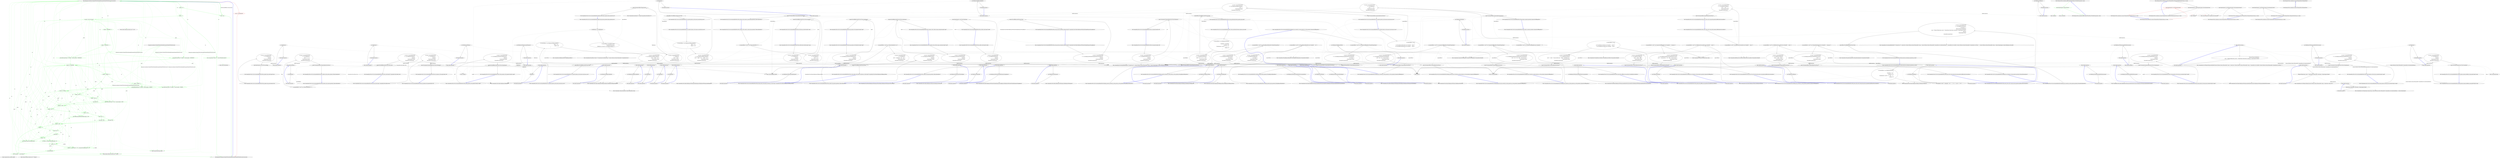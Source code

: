 digraph  {
n0 [label="Entry Humanizer.Localisation.NumberToWords.BrazilianPortugueseNumberToWordsConverter.Convert(int)", span="6-6", cluster="Humanizer.Localisation.NumberToWords.BrazilianPortugueseNumberToWordsConverter.Convert(int)"];
n1 [label="return ''not implemented'';", span="8-8", cluster="Humanizer.Localisation.NumberToWords.BrazilianPortugueseNumberToWordsConverter.Convert(int)", color=red, community=0];
n2 [label="Exit Humanizer.Localisation.NumberToWords.BrazilianPortugueseNumberToWordsConverter.Convert(int)", span="6-6", cluster="Humanizer.Localisation.NumberToWords.BrazilianPortugueseNumberToWordsConverter.Convert(int)"];
d1 [label="number == 0", span="14-14", cluster="Humanizer.Localisation.NumberToWords.BrazilianPortugueseNumberToWordsConverter.Convert(int)", color=green, community=0];
d2 [label="return ''zero'';", span="15-15", cluster="Humanizer.Localisation.NumberToWords.BrazilianPortugueseNumberToWordsConverter.Convert(int)", color=green, community=0];
d3 [label="number < 0", span="17-17", cluster="Humanizer.Localisation.NumberToWords.BrazilianPortugueseNumberToWordsConverter.Convert(int)", color=green, community=0];
d4 [label="return string.Format(''menos {0}'', Convert(Math.Abs(number)));", span="18-18", cluster="Humanizer.Localisation.NumberToWords.BrazilianPortugueseNumberToWordsConverter.Convert(int)", color=green, community=0];
d5 [label="var parts = new List<string>()", span="20-20", cluster="Humanizer.Localisation.NumberToWords.BrazilianPortugueseNumberToWordsConverter.Convert(int)", color=green, community=0];
d45 [label="Humanizer.Localisation.NumberToWords.BrazilianPortugueseNumberToWordsConverter", span=""];
d39 [label="Entry System.Math.Abs(int)", span="0-0", cluster="System.Math.Abs(int)"];
d40 [label="Entry string.Format(string, object)", span="0-0", cluster="string.Format(string, object)"];
d6 [label="(number / 1000000000) > 0", span="22-22", cluster="Humanizer.Localisation.NumberToWords.BrazilianPortugueseNumberToWordsConverter.Convert(int)", color=green, community=0];
d7 [label="number / 1000000000 > 2", span="24-24", cluster="Humanizer.Localisation.NumberToWords.BrazilianPortugueseNumberToWordsConverter.Convert(int)", color=green, community=0];
d11 [label="(number / 1000000) > 0", span="35-35", cluster="Humanizer.Localisation.NumberToWords.BrazilianPortugueseNumberToWordsConverter.Convert(int)", color=green, community=0];
d8 [label="parts.Add(string.Format(''{0} bilhões'', Convert(number / 1000000000)))", span="26-26", cluster="Humanizer.Localisation.NumberToWords.BrazilianPortugueseNumberToWordsConverter.Convert(int)", color=green, community=0];
d9 [label="parts.Add(string.Format(''{0} bilhão'', Convert(number / 1000000000)))", span="30-30", cluster="Humanizer.Localisation.NumberToWords.BrazilianPortugueseNumberToWordsConverter.Convert(int)", color=green, community=0];
d10 [label="number %= 1000000000", span="32-32", cluster="Humanizer.Localisation.NumberToWords.BrazilianPortugueseNumberToWordsConverter.Convert(int)", color=green, community=0];
d42 [label="Entry System.Collections.Generic.List<T>.Add(T)", span="0-0", cluster="System.Collections.Generic.List<T>.Add(T)"];
d12 [label="number / 1000000 > 2", span="37-37", cluster="Humanizer.Localisation.NumberToWords.BrazilianPortugueseNumberToWordsConverter.Convert(int)", color=green, community=0];
d13 [label="parts.Add(string.Format(''{0} milhões'', Convert(number / 1000000)))", span="39-39", cluster="Humanizer.Localisation.NumberToWords.BrazilianPortugueseNumberToWordsConverter.Convert(int)", color=green, community=0];
d14 [label="parts.Add(string.Format(''{0} milhão'', Convert(number / 1000000)))", span="43-43", cluster="Humanizer.Localisation.NumberToWords.BrazilianPortugueseNumberToWordsConverter.Convert(int)", color=green, community=0];
d15 [label="number %= 1000000", span="45-45", cluster="Humanizer.Localisation.NumberToWords.BrazilianPortugueseNumberToWordsConverter.Convert(int)", color=green, community=0];
d16 [label="(number / 1000) > 0", span="48-48", cluster="Humanizer.Localisation.NumberToWords.BrazilianPortugueseNumberToWordsConverter.Convert(int)", color=green, community=0];
d17 [label="number / 1000 == 1", span="50-50", cluster="Humanizer.Localisation.NumberToWords.BrazilianPortugueseNumberToWordsConverter.Convert(int)", color=green, community=0];
d19 [label="parts.Add(string.Format(''{0} mil'', Convert(number / 1000)))", span="53-53", cluster="Humanizer.Localisation.NumberToWords.BrazilianPortugueseNumberToWordsConverter.Convert(int)", color=green, community=0];
d20 [label="number %= 1000", span="55-55", cluster="Humanizer.Localisation.NumberToWords.BrazilianPortugueseNumberToWordsConverter.Convert(int)", color=green, community=0];
d21 [label="(number / 100) > 0", span="58-58", cluster="Humanizer.Localisation.NumberToWords.BrazilianPortugueseNumberToWordsConverter.Convert(int)", color=green, community=0];
d22 [label="number == 100", span="60-60", cluster="Humanizer.Localisation.NumberToWords.BrazilianPortugueseNumberToWordsConverter.Convert(int)", color=green, community=0];
d26 [label="parts.Add(portugueseHundredsMap[(number / 100)])", span="73-73", cluster="Humanizer.Localisation.NumberToWords.BrazilianPortugueseNumberToWordsConverter.Convert(int)", color=green, community=0];
d27 [label="number %= 100", span="76-76", cluster="Humanizer.Localisation.NumberToWords.BrazilianPortugueseNumberToWordsConverter.Convert(int)", color=green, community=0];
d28 [label="number > 0", span="79-79", cluster="Humanizer.Localisation.NumberToWords.BrazilianPortugueseNumberToWordsConverter.Convert(int)", color=green, community=0];
d31 [label="number < 20", span="84-84", cluster="Humanizer.Localisation.NumberToWords.BrazilianPortugueseNumberToWordsConverter.Convert(int)", color=green, community=0];
d32 [label="parts.Add(portugueseUnitsMap[number])", span="85-85", cluster="Humanizer.Localisation.NumberToWords.BrazilianPortugueseNumberToWordsConverter.Convert(int)", color=green, community=0];
d33 [label="var lastPart = portugueseTensMap[number / 10]", span="88-88", cluster="Humanizer.Localisation.NumberToWords.BrazilianPortugueseNumberToWordsConverter.Convert(int)", color=green, community=0];
d34 [label="(number % 10) > 0", span="89-89", cluster="Humanizer.Localisation.NumberToWords.BrazilianPortugueseNumberToWordsConverter.Convert(int)", color=green, community=0];
d35 [label="lastPart += string.Format('' e {0}'', portugueseUnitsMap[number % 10])", span="90-90", cluster="Humanizer.Localisation.NumberToWords.BrazilianPortugueseNumberToWordsConverter.Convert(int)", color=green, community=0];
d18 [label="parts.Add(''mil'')", span="51-51", cluster="Humanizer.Localisation.NumberToWords.BrazilianPortugueseNumberToWordsConverter.Convert(int)", color=green, community=0];
d23 [label="parts.Count > 0", span="62-62", cluster="Humanizer.Localisation.NumberToWords.BrazilianPortugueseNumberToWordsConverter.Convert(int)", color=green, community=0];
d24 [label="parts.Add(''e cem'')", span="64-64", cluster="Humanizer.Localisation.NumberToWords.BrazilianPortugueseNumberToWordsConverter.Convert(int)", color=green, community=0];
d25 [label="parts.Add(''cem'')", span="68-68", cluster="Humanizer.Localisation.NumberToWords.BrazilianPortugueseNumberToWordsConverter.Convert(int)", color=green, community=0];
d29 [label="parts.Count != 0", span="81-81", cluster="Humanizer.Localisation.NumberToWords.BrazilianPortugueseNumberToWordsConverter.Convert(int)", color=green, community=0];
d37 [label="return string.Join('' '', parts.ToArray());", span="96-96", cluster="Humanizer.Localisation.NumberToWords.BrazilianPortugueseNumberToWordsConverter.Convert(int)", color=green, community=0];
d30 [label="parts.Add(''e'')", span="82-82", cluster="Humanizer.Localisation.NumberToWords.BrazilianPortugueseNumberToWordsConverter.Convert(int)", color=green, community=0];
d36 [label="parts.Add(lastPart)", span="92-92", cluster="Humanizer.Localisation.NumberToWords.BrazilianPortugueseNumberToWordsConverter.Convert(int)", color=green, community=0];
d41 [label="Entry System.Collections.Generic.List<T>.List()", span="0-0", cluster="System.Collections.Generic.List<T>.List()"];
d43 [label="Entry System.Collections.Generic.List<T>.ToArray()", span="0-0", cluster="System.Collections.Generic.List<T>.ToArray()"];
d44 [label="Entry string.Join(string, params string[])", span="0-0", cluster="string.Join(string, params string[])"];
m0_73 [label="Entry CommandLine.Tests.Unit.Core.InstanceBuilderTests.Breaking_min_constraint_in_string_sequence_as_value_gererates_SequenceOutOfRangeError()", span="192-192", cluster="CommandLine.Tests.Unit.Core.InstanceBuilderTests.Breaking_min_constraint_in_string_sequence_as_value_gererates_SequenceOutOfRangeError()", file="NumberToWordsExtension.cs"];
m0_74 [label="var expectedResult = new[] { new SequenceOutOfRangeError(NameInfo.EmptyName) }", span="195-195", cluster="CommandLine.Tests.Unit.Core.InstanceBuilderTests.Breaking_min_constraint_in_string_sequence_as_value_gererates_SequenceOutOfRangeError()", file="NumberToWordsExtension.cs"];
m0_75 [label="var result = InstanceBuilder.Build(\r\n                () => new FakeOptionsWithSequenceAndOnlyMinConstraintAsValue(),\r\n                new string[] { },\r\n                StringComparer.Ordinal,\r\n                CultureInfo.InvariantCulture)", span="198-202", cluster="CommandLine.Tests.Unit.Core.InstanceBuilderTests.Breaking_min_constraint_in_string_sequence_as_value_gererates_SequenceOutOfRangeError()", file="NumberToWordsExtension.cs"];
m0_76 [label="Assert.True(expectedResult.SequenceEqual(result.Errors))", span="205-205", cluster="CommandLine.Tests.Unit.Core.InstanceBuilderTests.Breaking_min_constraint_in_string_sequence_as_value_gererates_SequenceOutOfRangeError()", file="NumberToWordsExtension.cs"];
m0_77 [label="Exit CommandLine.Tests.Unit.Core.InstanceBuilderTests.Breaking_min_constraint_in_string_sequence_as_value_gererates_SequenceOutOfRangeError()", span="192-192", cluster="CommandLine.Tests.Unit.Core.InstanceBuilderTests.Breaking_min_constraint_in_string_sequence_as_value_gererates_SequenceOutOfRangeError()", file="NumberToWordsExtension.cs"];
m0_9 [label="Entry CommandLine.Core.InstanceBuilder.Build<T>(System.Func<T>, System.Collections.Generic.IEnumerable<string>, System.StringComparer, System.Globalization.CultureInfo)", span="12-12", cluster="CommandLine.Core.InstanceBuilder.Build<T>(System.Func<T>, System.Collections.Generic.IEnumerable<string>, System.StringComparer, System.Globalization.CultureInfo)", file="NumberToWordsExtension.cs"];
m0_82 [label="Entry CommandLine.Tests.Fakes.FakeOptionsWithSequenceAndOnlyMinConstraintAsValue.FakeOptionsWithSequenceAndOnlyMinConstraintAsValue()", span="6-6", cluster="CommandLine.Tests.Fakes.FakeOptionsWithSequenceAndOnlyMinConstraintAsValue.FakeOptionsWithSequenceAndOnlyMinConstraintAsValue()", file="NumberToWordsExtension.cs"];
m0_139 [label="Entry CommandLine.Tests.Fakes.FakeOptionsWithValues.FakeOptionsWithValues()", span="6-6", cluster="CommandLine.Tests.Fakes.FakeOptionsWithValues.FakeOptionsWithValues()", file="NumberToWordsExtension.cs"];
m0_150 [label="Entry CommandLine.Tests.Fakes.FakeOptionsWithSequenceWithoutRange.FakeOptionsWithSequenceWithoutRange()", span="6-6", cluster="CommandLine.Tests.Fakes.FakeOptionsWithSequenceWithoutRange.FakeOptionsWithSequenceWithoutRange()", file="NumberToWordsExtension.cs"];
m0_258 [label="Entry CommandLine.Tests.Unit.Core.InstanceBuilderTests.Parse_unknown_short_option_in_option_group_gererates_UnknownOptionError()", span="613-613", cluster="CommandLine.Tests.Unit.Core.InstanceBuilderTests.Parse_unknown_short_option_in_option_group_gererates_UnknownOptionError()", file="NumberToWordsExtension.cs"];
m0_259 [label="var expectedResult = new[] { new UnknownOptionError(''z'') }", span="616-616", cluster="CommandLine.Tests.Unit.Core.InstanceBuilderTests.Parse_unknown_short_option_in_option_group_gererates_UnknownOptionError()", file="NumberToWordsExtension.cs"];
m0_260 [label="var result = InstanceBuilder.Build(\r\n                () => new FakeOptions(),\r\n                new[] { ''-zx'' },\r\n                StringComparer.Ordinal,\r\n                CultureInfo.InvariantCulture)", span="619-623", cluster="CommandLine.Tests.Unit.Core.InstanceBuilderTests.Parse_unknown_short_option_in_option_group_gererates_UnknownOptionError()", file="NumberToWordsExtension.cs"];
m0_261 [label="Assert.True(expectedResult.SequenceEqual(result.Errors))", span="626-626", cluster="CommandLine.Tests.Unit.Core.InstanceBuilderTests.Parse_unknown_short_option_in_option_group_gererates_UnknownOptionError()", file="NumberToWordsExtension.cs"];
m0_262 [label="Exit CommandLine.Tests.Unit.Core.InstanceBuilderTests.Parse_unknown_short_option_in_option_group_gererates_UnknownOptionError()", span="613-613", cluster="CommandLine.Tests.Unit.Core.InstanceBuilderTests.Parse_unknown_short_option_in_option_group_gererates_UnknownOptionError()", file="NumberToWordsExtension.cs"];
m0_250 [label="Entry CommandLine.Tests.Unit.Core.InstanceBuilderTests.Parse_unknown_short_option_gererates_UnknownOptionError()", span="594-594", cluster="CommandLine.Tests.Unit.Core.InstanceBuilderTests.Parse_unknown_short_option_gererates_UnknownOptionError()", file="NumberToWordsExtension.cs"];
m0_251 [label="var expectedResult = new[] { new UnknownOptionError(''z'') }", span="597-597", cluster="CommandLine.Tests.Unit.Core.InstanceBuilderTests.Parse_unknown_short_option_gererates_UnknownOptionError()", file="NumberToWordsExtension.cs"];
m0_252 [label="var result = InstanceBuilder.Build(\r\n                () => new FakeOptions(),\r\n                new[] { ''-z'', ''-x'' },\r\n                StringComparer.Ordinal,\r\n                CultureInfo.InvariantCulture)", span="600-604", cluster="CommandLine.Tests.Unit.Core.InstanceBuilderTests.Parse_unknown_short_option_gererates_UnknownOptionError()", file="NumberToWordsExtension.cs"];
m0_253 [label="Assert.True(expectedResult.SequenceEqual(result.Errors))", span="607-607", cluster="CommandLine.Tests.Unit.Core.InstanceBuilderTests.Parse_unknown_short_option_gererates_UnknownOptionError()", file="NumberToWordsExtension.cs"];
m0_254 [label="Exit CommandLine.Tests.Unit.Core.InstanceBuilderTests.Parse_unknown_short_option_gererates_UnknownOptionError()", span="594-594", cluster="CommandLine.Tests.Unit.Core.InstanceBuilderTests.Parse_unknown_short_option_gererates_UnknownOptionError()", file="NumberToWordsExtension.cs"];
m0_19 [label="Entry Unk.Equal", span="", cluster="Unk.Equal", file="NumberToWordsExtension.cs"];
m0_0 [label="Entry CommandLine.Tests.Unit.Core.InstanceBuilderTests.Explicit_help_request_generates_help_requested_error()", span="16-16", cluster="CommandLine.Tests.Unit.Core.InstanceBuilderTests.Explicit_help_request_generates_help_requested_error()", file="NumberToWordsExtension.cs"];
m0_1 [label="var fakeOptions = new FakeOptions()", span="19-19", cluster="CommandLine.Tests.Unit.Core.InstanceBuilderTests.Explicit_help_request_generates_help_requested_error()", file="NumberToWordsExtension.cs"];
m0_2 [label="var expectedResult = ParserResult.Create(\r\n                ParserResultType.Options,\r\n                fakeOptions, new Error[] { new HelpRequestedError() })", span="20-22", cluster="CommandLine.Tests.Unit.Core.InstanceBuilderTests.Explicit_help_request_generates_help_requested_error()", file="NumberToWordsExtension.cs"];
m0_3 [label="var result = InstanceBuilder.Build(\r\n                () => fakeOptions,\r\n                new[] { ''--help'' },\r\n                StringComparer.Ordinal,\r\n                CultureInfo.InvariantCulture)", span="25-29", cluster="CommandLine.Tests.Unit.Core.InstanceBuilderTests.Explicit_help_request_generates_help_requested_error()", file="NumberToWordsExtension.cs"];
m0_4 [label="Assert.True(expectedResult.Equals(result))", span="32-32", cluster="CommandLine.Tests.Unit.Core.InstanceBuilderTests.Explicit_help_request_generates_help_requested_error()", file="NumberToWordsExtension.cs"];
m0_5 [label="Exit CommandLine.Tests.Unit.Core.InstanceBuilderTests.Explicit_help_request_generates_help_requested_error()", span="16-16", cluster="CommandLine.Tests.Unit.Core.InstanceBuilderTests.Explicit_help_request_generates_help_requested_error()", file="NumberToWordsExtension.cs"];
m0_69 [label="Entry CommandLine.NameInfo.NameInfo(string, string)", span="20-20", cluster="CommandLine.NameInfo.NameInfo(string, string)", file="NumberToWordsExtension.cs"];
m0_118 [label="Entry CommandLine.Tests.Unit.Core.InstanceBuilderTests.Parse_enum_value_with_wrong_item_name_generates_BadFormatConversionError()", span="293-293", cluster="CommandLine.Tests.Unit.Core.InstanceBuilderTests.Parse_enum_value_with_wrong_item_name_generates_BadFormatConversionError()", file="NumberToWordsExtension.cs"];
m0_119 [label="var expectedResult = new[] { new BadFormatConversionError(new NameInfo('''', ''colors'')) }", span="296-296", cluster="CommandLine.Tests.Unit.Core.InstanceBuilderTests.Parse_enum_value_with_wrong_item_name_generates_BadFormatConversionError()", file="NumberToWordsExtension.cs"];
m0_120 [label="var result = InstanceBuilder.Build(\r\n                () => new FakeOptionsWithEnum(),\r\n                new[] { ''--colors'', ''Yellow'' },\r\n                StringComparer.Ordinal,\r\n                CultureInfo.InvariantCulture)", span="299-303", cluster="CommandLine.Tests.Unit.Core.InstanceBuilderTests.Parse_enum_value_with_wrong_item_name_generates_BadFormatConversionError()", file="NumberToWordsExtension.cs"];
m0_121 [label="Assert.True(expectedResult.SequenceEqual(result.Errors))", span="306-306", cluster="CommandLine.Tests.Unit.Core.InstanceBuilderTests.Parse_enum_value_with_wrong_item_name_generates_BadFormatConversionError()", file="NumberToWordsExtension.cs"];
m0_122 [label="Exit CommandLine.Tests.Unit.Core.InstanceBuilderTests.Parse_enum_value_with_wrong_item_name_generates_BadFormatConversionError()", span="293-293", cluster="CommandLine.Tests.Unit.Core.InstanceBuilderTests.Parse_enum_value_with_wrong_item_name_generates_BadFormatConversionError()", file="NumberToWordsExtension.cs"];
m0_313 [label="Entry CommandLine.Tests.Fakes.FakeOptionsWithScalarValueAndSequenceStringAdjacent.FakeOptionsWithScalarValueAndSequenceStringAdjacent()", span="6-6", cluster="CommandLine.Tests.Fakes.FakeOptionsWithScalarValueAndSequenceStringAdjacent.FakeOptionsWithScalarValueAndSequenceStringAdjacent()", file="NumberToWordsExtension.cs"];
m0_99 [label="Entry CommandLine.Tests.Fakes.FakeOptionsWithSequenceAndOnlyMaxConstraintAsValue.FakeOptionsWithSequenceAndOnlyMaxConstraintAsValue()", span="6-6", cluster="CommandLine.Tests.Fakes.FakeOptionsWithSequenceAndOnlyMaxConstraintAsValue.FakeOptionsWithSequenceAndOnlyMaxConstraintAsValue()", file="NumberToWordsExtension.cs"];
m0_151 [label="Entry CommandLine.Tests.Unit.Core.InstanceBuilderTests.Parse_long_sequence_with_separator(string[], long[])", span="383-383", cluster="CommandLine.Tests.Unit.Core.InstanceBuilderTests.Parse_long_sequence_with_separator(string[], long[])", file="NumberToWordsExtension.cs"];
m0_152 [label="var result = InstanceBuilder.Build(\r\n                () => new FakeOptionsWithSequenceAndSeparator(),\r\n                arguments,\r\n                StringComparer.Ordinal,\r\n                CultureInfo.InvariantCulture)", span="388-392", cluster="CommandLine.Tests.Unit.Core.InstanceBuilderTests.Parse_long_sequence_with_separator(string[], long[])", file="NumberToWordsExtension.cs"];
m0_153 [label="expected.ShouldBeEquivalentTo(result.Value.LongSequence)", span="395-395", cluster="CommandLine.Tests.Unit.Core.InstanceBuilderTests.Parse_long_sequence_with_separator(string[], long[])", file="NumberToWordsExtension.cs"];
m0_154 [label="Exit CommandLine.Tests.Unit.Core.InstanceBuilderTests.Parse_long_sequence_with_separator(string[], long[])", span="383-383", cluster="CommandLine.Tests.Unit.Core.InstanceBuilderTests.Parse_long_sequence_with_separator(string[], long[])", file="NumberToWordsExtension.cs"];
m0_10 [label="Entry CommandLine.ParserResult<T>.Equals(CommandLine.ParserResult<T>)", span="87-87", cluster="CommandLine.ParserResult<T>.Equals(CommandLine.ParserResult<T>)", file="NumberToWordsExtension.cs"];
m0_172 [label="Entry CommandLine.Core.InstanceBuilder.Build<T>(System.Func<T>, System.Func<System.Collections.Generic.IEnumerable<string>, System.Collections.Generic.IEnumerable<CommandLine.Core.OptionSpecification>, CommandLine.Core.StatePair<System.Collections.Generic.IEnumerable<CommandLine.Core.Token>>>, System.Collections.Generic.IEnumerable<string>, System.StringComparer, System.Globalization.CultureInfo)", span="33-33", cluster="CommandLine.Core.InstanceBuilder.Build<T>(System.Func<T>, System.Func<System.Collections.Generic.IEnumerable<string>, System.Collections.Generic.IEnumerable<CommandLine.Core.OptionSpecification>, CommandLine.Core.StatePair<System.Collections.Generic.IEnumerable<CommandLine.Core.Token>>>, System.Collections.Generic.IEnumerable<string>, System.StringComparer, System.Globalization.CultureInfo)", file="NumberToWordsExtension.cs"];
m0_78 [label="Entry CommandLine.SequenceOutOfRangeError.SequenceOutOfRangeError(CommandLine.NameInfo)", span="316-316", cluster="CommandLine.SequenceOutOfRangeError.SequenceOutOfRangeError(CommandLine.NameInfo)", file="NumberToWordsExtension.cs"];
m0_8 [label="Entry CommandLine.ParserResult.Create<T>(CommandLine.ParserResultType, T, System.Collections.Generic.IEnumerable<CommandLine.Error>)", span="100-100", cluster="CommandLine.ParserResult.Create<T>(CommandLine.ParserResultType, T, System.Collections.Generic.IEnumerable<CommandLine.Error>)", file="NumberToWordsExtension.cs"];
m0_197 [label="Entry CommandLine.Tests.Fakes.FakeOptionsWithSets.FakeOptionsWithSets()", span="4-4", cluster="CommandLine.Tests.Fakes.FakeOptionsWithSets.FakeOptionsWithSets()", file="NumberToWordsExtension.cs"];
m0_270 [label="Entry string.Equals(string)", span="0-0", cluster="string.Equals(string)", file="NumberToWordsExtension.cs"];
m0_290 [label="Entry CommandLine.Tests.Unit.Core.InstanceBuilderTests.Breaking_equal_min_max_constraint_in_string_sequence_as_value_gererates_SequenceOutOfRangeError()", span="693-693", cluster="CommandLine.Tests.Unit.Core.InstanceBuilderTests.Breaking_equal_min_max_constraint_in_string_sequence_as_value_gererates_SequenceOutOfRangeError()", file="NumberToWordsExtension.cs"];
m0_291 [label="var expectedResult = new[] { new SequenceOutOfRangeError(NameInfo.EmptyName) }", span="696-696", cluster="CommandLine.Tests.Unit.Core.InstanceBuilderTests.Breaking_equal_min_max_constraint_in_string_sequence_as_value_gererates_SequenceOutOfRangeError()", file="NumberToWordsExtension.cs"];
m0_292 [label="var result = InstanceBuilder.Build(\r\n                () => new FakeOptionsWithSequenceMinMaxEqual(),\r\n                new[] { ''one'', ''two'', ''this-is-too-much'' },\r\n                StringComparer.Ordinal,\r\n                CultureInfo.InvariantCulture)", span="699-703", cluster="CommandLine.Tests.Unit.Core.InstanceBuilderTests.Breaking_equal_min_max_constraint_in_string_sequence_as_value_gererates_SequenceOutOfRangeError()", file="NumberToWordsExtension.cs"];
m0_293 [label="Assert.True(expectedResult.SequenceEqual(result.Errors))", span="706-706", cluster="CommandLine.Tests.Unit.Core.InstanceBuilderTests.Breaking_equal_min_max_constraint_in_string_sequence_as_value_gererates_SequenceOutOfRangeError()", file="NumberToWordsExtension.cs"];
m0_294 [label="Exit CommandLine.Tests.Unit.Core.InstanceBuilderTests.Breaking_equal_min_max_constraint_in_string_sequence_as_value_gererates_SequenceOutOfRangeError()", span="693-693", cluster="CommandLine.Tests.Unit.Core.InstanceBuilderTests.Breaking_equal_min_max_constraint_in_string_sequence_as_value_gererates_SequenceOutOfRangeError()", file="NumberToWordsExtension.cs"];
m0_39 [label="Entry CommandLine.Tests.Fakes.FakeOptionsWithSequence.FakeOptionsWithSequence()", span="6-6", cluster="CommandLine.Tests.Fakes.FakeOptionsWithSequence.FakeOptionsWithSequence()", file="NumberToWordsExtension.cs"];
m0_266 [label="Entry CommandLine.Tests.Unit.Core.InstanceBuilderTests.Omitting_names_assumes_identifier_as_long_name(string[], string)", span="634-634", cluster="CommandLine.Tests.Unit.Core.InstanceBuilderTests.Omitting_names_assumes_identifier_as_long_name(string[], string)", file="NumberToWordsExtension.cs"];
m0_267 [label="var result = InstanceBuilder.Build(\r\n                () => new FakeOptions(),\r\n                arguments,\r\n                StringComparer.Ordinal,\r\n                CultureInfo.InvariantCulture)", span="639-643", cluster="CommandLine.Tests.Unit.Core.InstanceBuilderTests.Omitting_names_assumes_identifier_as_long_name(string[], string)", file="NumberToWordsExtension.cs"];
m0_268 [label="Assert.True(expected.Equals(result.Value.StringValue))", span="646-646", cluster="CommandLine.Tests.Unit.Core.InstanceBuilderTests.Omitting_names_assumes_identifier_as_long_name(string[], string)", file="NumberToWordsExtension.cs"];
m0_269 [label="Exit CommandLine.Tests.Unit.Core.InstanceBuilderTests.Omitting_names_assumes_identifier_as_long_name(string[], string)", span="634-634", cluster="CommandLine.Tests.Unit.Core.InstanceBuilderTests.Omitting_names_assumes_identifier_as_long_name(string[], string)", file="NumberToWordsExtension.cs"];
m0_126 [label="Entry CommandLine.Tests.Unit.Core.InstanceBuilderTests.Parse_enum_value_with_wrong_item_name_case_generates_BadFormatConversionError()", span="312-312", cluster="CommandLine.Tests.Unit.Core.InstanceBuilderTests.Parse_enum_value_with_wrong_item_name_case_generates_BadFormatConversionError()", file="NumberToWordsExtension.cs"];
m0_127 [label="var expectedResult = new[] { new BadFormatConversionError(new NameInfo('''', ''colors'')) }", span="315-315", cluster="CommandLine.Tests.Unit.Core.InstanceBuilderTests.Parse_enum_value_with_wrong_item_name_case_generates_BadFormatConversionError()", file="NumberToWordsExtension.cs"];
m0_128 [label="var result = InstanceBuilder.Build(\r\n                () => new FakeOptionsWithEnum(),\r\n                new[] { ''--colors'', ''RED'' },\r\n                StringComparer.Ordinal,\r\n                CultureInfo.InvariantCulture)", span="318-322", cluster="CommandLine.Tests.Unit.Core.InstanceBuilderTests.Parse_enum_value_with_wrong_item_name_case_generates_BadFormatConversionError()", file="NumberToWordsExtension.cs"];
m0_129 [label="Assert.True(expectedResult.SequenceEqual(result.Errors))", span="325-325", cluster="CommandLine.Tests.Unit.Core.InstanceBuilderTests.Parse_enum_value_with_wrong_item_name_case_generates_BadFormatConversionError()", file="NumberToWordsExtension.cs"];
m0_130 [label="Exit CommandLine.Tests.Unit.Core.InstanceBuilderTests.Parse_enum_value_with_wrong_item_name_case_generates_BadFormatConversionError()", span="312-312", cluster="CommandLine.Tests.Unit.Core.InstanceBuilderTests.Parse_enum_value_with_wrong_item_name_case_generates_BadFormatConversionError()", file="NumberToWordsExtension.cs"];
m0_215 [label="Entry CommandLine.Tests.Unit.Core.InstanceBuilderTests.Two_required_options_at_the_same_set_and_none_are_true()", span="517-517", cluster="CommandLine.Tests.Unit.Core.InstanceBuilderTests.Two_required_options_at_the_same_set_and_none_are_true()", file="NumberToWordsExtension.cs"];
m0_216 [label="var expectedResult = new[]\r\n            {\r\n                new MissingRequiredOptionError(new NameInfo('''', ''ftpurl'')),\r\n                new MissingRequiredOptionError(new NameInfo('''', ''weburl''))\r\n            }", span="519-523", cluster="CommandLine.Tests.Unit.Core.InstanceBuilderTests.Two_required_options_at_the_same_set_and_none_are_true()", file="NumberToWordsExtension.cs"];
m0_217 [label="var result = InstanceBuilder.Build(\r\n                () => new FakeOptionWithRequiredAndSet(),\r\n                new[] {''''},\r\n                StringComparer.Ordinal,\r\n                CultureInfo.InvariantCulture)", span="525-529", cluster="CommandLine.Tests.Unit.Core.InstanceBuilderTests.Two_required_options_at_the_same_set_and_none_are_true()", file="NumberToWordsExtension.cs"];
m0_218 [label="Assert.True(expectedResult.SequenceEqual(result.Errors))", span="532-532", cluster="CommandLine.Tests.Unit.Core.InstanceBuilderTests.Two_required_options_at_the_same_set_and_none_are_true()", file="NumberToWordsExtension.cs"];
m0_219 [label="Exit CommandLine.Tests.Unit.Core.InstanceBuilderTests.Two_required_options_at_the_same_set_and_none_are_true()", span="517-517", cluster="CommandLine.Tests.Unit.Core.InstanceBuilderTests.Two_required_options_at_the_same_set_and_none_are_true()", file="NumberToWordsExtension.cs"];
m0_203 [label="Entry CommandLine.Tests.Fakes.FakeOptionWithRequiredAndSet.FakeOptionWithRequiredAndSet()", span="4-4", cluster="CommandLine.Tests.Fakes.FakeOptionWithRequiredAndSet.FakeOptionWithRequiredAndSet()", file="NumberToWordsExtension.cs"];
m0_241 [label="Entry CommandLine.Tests.Unit.Core.InstanceBuilderTests.Parse_unknown_long_option_gererates_UnknownOptionError()", span="575-575", cluster="CommandLine.Tests.Unit.Core.InstanceBuilderTests.Parse_unknown_long_option_gererates_UnknownOptionError()", file="NumberToWordsExtension.cs"];
m0_242 [label="var expectedResult = new[] { new UnknownOptionError(''xyz'') }", span="578-578", cluster="CommandLine.Tests.Unit.Core.InstanceBuilderTests.Parse_unknown_long_option_gererates_UnknownOptionError()", file="NumberToWordsExtension.cs"];
m0_243 [label="var result = InstanceBuilder.Build(\r\n                () => new FakeOptions(),\r\n                new[] { ''--stringvalue'', ''abc'', ''--xyz'' },\r\n                StringComparer.Ordinal,\r\n                CultureInfo.InvariantCulture)", span="581-585", cluster="CommandLine.Tests.Unit.Core.InstanceBuilderTests.Parse_unknown_long_option_gererates_UnknownOptionError()", file="NumberToWordsExtension.cs"];
m0_244 [label="Assert.True(expectedResult.SequenceEqual(result.Errors))", span="588-588", cluster="CommandLine.Tests.Unit.Core.InstanceBuilderTests.Parse_unknown_long_option_gererates_UnknownOptionError()", file="NumberToWordsExtension.cs"];
m0_245 [label="Exit CommandLine.Tests.Unit.Core.InstanceBuilderTests.Parse_unknown_long_option_gererates_UnknownOptionError()", span="575-575", cluster="CommandLine.Tests.Unit.Core.InstanceBuilderTests.Parse_unknown_long_option_gererates_UnknownOptionError()", file="NumberToWordsExtension.cs"];
m0_83 [label="Entry CommandLine.Tests.Unit.Core.InstanceBuilderTests.Breaking_max_constraint_in_string_sequence_gererates_SequenceOutOfRangeError()", span="212-212", cluster="CommandLine.Tests.Unit.Core.InstanceBuilderTests.Breaking_max_constraint_in_string_sequence_gererates_SequenceOutOfRangeError()", file="NumberToWordsExtension.cs"];
m0_84 [label="var expectedResult = new[] { new SequenceOutOfRangeError(new NameInfo(''s'', ''string-seq'')) }", span="215-215", cluster="CommandLine.Tests.Unit.Core.InstanceBuilderTests.Breaking_max_constraint_in_string_sequence_gererates_SequenceOutOfRangeError()", file="NumberToWordsExtension.cs"];
m0_85 [label="var result = InstanceBuilder.Build(\r\n                () => new FakeOptionsWithSequenceAndOnlyMaxConstraint(),\r\n                new[] { ''--string-seq=one'', ''two'', ''three'', ''this-is-too-much'' },\r\n                StringComparer.Ordinal,\r\n                CultureInfo.InvariantCulture)", span="218-222", cluster="CommandLine.Tests.Unit.Core.InstanceBuilderTests.Breaking_max_constraint_in_string_sequence_gererates_SequenceOutOfRangeError()", file="NumberToWordsExtension.cs"];
m0_86 [label="Assert.True(expectedResult.SequenceEqual(result.Errors))", span="225-225", cluster="CommandLine.Tests.Unit.Core.InstanceBuilderTests.Breaking_max_constraint_in_string_sequence_gererates_SequenceOutOfRangeError()", file="NumberToWordsExtension.cs"];
m0_87 [label="Exit CommandLine.Tests.Unit.Core.InstanceBuilderTests.Breaking_max_constraint_in_string_sequence_gererates_SequenceOutOfRangeError()", span="212-212", cluster="CommandLine.Tests.Unit.Core.InstanceBuilderTests.Breaking_max_constraint_in_string_sequence_gererates_SequenceOutOfRangeError()", file="NumberToWordsExtension.cs"];
m0_143 [label="Entry CommandLine.Tests.Unit.Core.InstanceBuilderTests.Parse_sequence_value_without_range_constraints(string[], long[])", span="361-361", cluster="CommandLine.Tests.Unit.Core.InstanceBuilderTests.Parse_sequence_value_without_range_constraints(string[], long[])", file="NumberToWordsExtension.cs"];
m0_144 [label="var result = InstanceBuilder.Build(\r\n                () => new FakeOptionsWithSequenceWithoutRange(),\r\n                arguments,\r\n                StringComparer.Ordinal,\r\n                CultureInfo.InvariantCulture)", span="366-370", cluster="CommandLine.Tests.Unit.Core.InstanceBuilderTests.Parse_sequence_value_without_range_constraints(string[], long[])", file="NumberToWordsExtension.cs"];
m0_145 [label="expected.ShouldBeEquivalentTo(result.Value.LongSequence)", span="373-373", cluster="CommandLine.Tests.Unit.Core.InstanceBuilderTests.Parse_sequence_value_without_range_constraints(string[], long[])", file="NumberToWordsExtension.cs"];
m0_146 [label="Exit CommandLine.Tests.Unit.Core.InstanceBuilderTests.Parse_sequence_value_without_range_constraints(string[], long[])", span="361-361", cluster="CommandLine.Tests.Unit.Core.InstanceBuilderTests.Parse_sequence_value_without_range_constraints(string[], long[])", file="NumberToWordsExtension.cs"];
m0_159 [label="Entry CommandLine.Tests.Unit.Core.InstanceBuilderTests.Parse_string_sequence_with_separator(string[], string[])", span="405-405", cluster="CommandLine.Tests.Unit.Core.InstanceBuilderTests.Parse_string_sequence_with_separator(string[], string[])", file="NumberToWordsExtension.cs"];
m0_160 [label="var result = InstanceBuilder.Build(\r\n                () => new FakeOptionsWithSequenceAndSeparator(),\r\n                arguments,\r\n                StringComparer.Ordinal,\r\n                CultureInfo.InvariantCulture)", span="410-414", cluster="CommandLine.Tests.Unit.Core.InstanceBuilderTests.Parse_string_sequence_with_separator(string[], string[])", file="NumberToWordsExtension.cs"];
m0_161 [label="expected.ShouldBeEquivalentTo(result.Value.StringSequence)", span="417-417", cluster="CommandLine.Tests.Unit.Core.InstanceBuilderTests.Parse_string_sequence_with_separator(string[], string[])", file="NumberToWordsExtension.cs"];
m0_162 [label="Exit CommandLine.Tests.Unit.Core.InstanceBuilderTests.Parse_string_sequence_with_separator(string[], string[])", span="405-405", cluster="CommandLine.Tests.Unit.Core.InstanceBuilderTests.Parse_string_sequence_with_separator(string[], string[])", file="NumberToWordsExtension.cs"];
m0_224 [label="Entry CommandLine.Tests.Unit.Core.InstanceBuilderTests.Omitting_required_option_gererates_MissingRequiredOptionError()", span="537-537", cluster="CommandLine.Tests.Unit.Core.InstanceBuilderTests.Omitting_required_option_gererates_MissingRequiredOptionError()", file="NumberToWordsExtension.cs"];
m0_225 [label="var expectedResult = new[] { new MissingRequiredOptionError(new NameInfo('''', ''str'')) }", span="540-540", cluster="CommandLine.Tests.Unit.Core.InstanceBuilderTests.Omitting_required_option_gererates_MissingRequiredOptionError()", file="NumberToWordsExtension.cs"];
m0_226 [label="var result = InstanceBuilder.Build(\r\n                () => new FakeOptionWithRequired(),\r\n                new string[] { },\r\n                StringComparer.Ordinal,\r\n                CultureInfo.InvariantCulture)", span="543-547", cluster="CommandLine.Tests.Unit.Core.InstanceBuilderTests.Omitting_required_option_gererates_MissingRequiredOptionError()", file="NumberToWordsExtension.cs"];
m0_227 [label="Assert.True(expectedResult.SequenceEqual(result.Errors))", span="550-550", cluster="CommandLine.Tests.Unit.Core.InstanceBuilderTests.Omitting_required_option_gererates_MissingRequiredOptionError()", file="NumberToWordsExtension.cs"];
m0_228 [label="Exit CommandLine.Tests.Unit.Core.InstanceBuilderTests.Omitting_required_option_gererates_MissingRequiredOptionError()", span="537-537", cluster="CommandLine.Tests.Unit.Core.InstanceBuilderTests.Omitting_required_option_gererates_MissingRequiredOptionError()", file="NumberToWordsExtension.cs"];
m0_35 [label="Entry Unk.SequenceEqual", span="", cluster="Unk.SequenceEqual", file="NumberToWordsExtension.cs"];
m0_23 [label="Entry CommandLine.Tests.Unit.Core.InstanceBuilderTests.Parse_double_value(string[], double)", span="64-64", cluster="CommandLine.Tests.Unit.Core.InstanceBuilderTests.Parse_double_value(string[], double)", file="NumberToWordsExtension.cs"];
m0_24 [label="var result = InstanceBuilder.Build(\r\n                () => new FakeOptionsWithDouble(),\r\n                arguments,\r\n                StringComparer.Ordinal,\r\n                CultureInfo.InvariantCulture)", span="69-73", cluster="CommandLine.Tests.Unit.Core.InstanceBuilderTests.Parse_double_value(string[], double)", file="NumberToWordsExtension.cs"];
m0_25 [label="Assert.Equal(expected, result.Value.DoubleValue)", span="76-76", cluster="CommandLine.Tests.Unit.Core.InstanceBuilderTests.Parse_double_value(string[], double)", file="NumberToWordsExtension.cs"];
m0_26 [label="Exit CommandLine.Tests.Unit.Core.InstanceBuilderTests.Parse_double_value(string[], double)", span="64-64", cluster="CommandLine.Tests.Unit.Core.InstanceBuilderTests.Parse_double_value(string[], double)", file="NumberToWordsExtension.cs"];
m0_68 [label="Entry CommandLine.MissingValueOptionError.MissingValueOptionError(CommandLine.NameInfo)", span="261-261", cluster="CommandLine.MissingValueOptionError.MissingValueOptionError(CommandLine.NameInfo)", file="NumberToWordsExtension.cs"];
m0_109 [label="Entry CommandLine.Tests.Unit.Core.InstanceBuilderTests.Parse_enum_value_with_wrong_index_generates_BadFormatConversionError()", span="274-274", cluster="CommandLine.Tests.Unit.Core.InstanceBuilderTests.Parse_enum_value_with_wrong_index_generates_BadFormatConversionError()", file="NumberToWordsExtension.cs"];
m0_110 [label="var expectedResult = new[] { new BadFormatConversionError(new NameInfo('''', ''colors'')) }", span="277-277", cluster="CommandLine.Tests.Unit.Core.InstanceBuilderTests.Parse_enum_value_with_wrong_index_generates_BadFormatConversionError()", file="NumberToWordsExtension.cs"];
m0_111 [label="var result = InstanceBuilder.Build(\r\n                () => new FakeOptionsWithEnum(),\r\n                new[] { ''--colors'', ''3'' },\r\n                StringComparer.Ordinal,\r\n                CultureInfo.InvariantCulture)", span="280-284", cluster="CommandLine.Tests.Unit.Core.InstanceBuilderTests.Parse_enum_value_with_wrong_index_generates_BadFormatConversionError()", file="NumberToWordsExtension.cs"];
m0_112 [label="Assert.True(expectedResult.SequenceEqual(result.Errors))", span="287-287", cluster="CommandLine.Tests.Unit.Core.InstanceBuilderTests.Parse_enum_value_with_wrong_index_generates_BadFormatConversionError()", file="NumberToWordsExtension.cs"];
m0_113 [label="Exit CommandLine.Tests.Unit.Core.InstanceBuilderTests.Parse_enum_value_with_wrong_index_generates_BadFormatConversionError()", span="274-274", cluster="CommandLine.Tests.Unit.Core.InstanceBuilderTests.Parse_enum_value_with_wrong_index_generates_BadFormatConversionError()", file="NumberToWordsExtension.cs"];
m0_220 [label="Entry CommandLine.MissingRequiredOptionError.MissingRequiredOptionError(CommandLine.NameInfo)", span="283-283", cluster="CommandLine.MissingRequiredOptionError.MissingRequiredOptionError(CommandLine.NameInfo)", file="NumberToWordsExtension.cs"];
m0_207 [label="Entry CommandLine.Tests.Unit.Core.InstanceBuilderTests.Two_required_options_at_the_same_set_and_both_are_true()", span="498-498", cluster="CommandLine.Tests.Unit.Core.InstanceBuilderTests.Two_required_options_at_the_same_set_and_both_are_true()", file="NumberToWordsExtension.cs"];
m0_208 [label="var expectedResult = new FakeOptionWithRequiredAndSet {\r\n                FtpUrl = ''str1'',\r\n                WebUrl = ''str2''\r\n            }", span="500-503", cluster="CommandLine.Tests.Unit.Core.InstanceBuilderTests.Two_required_options_at_the_same_set_and_both_are_true()", file="NumberToWordsExtension.cs"];
m0_209 [label="var result = InstanceBuilder.Build(\r\n                () => new FakeOptionWithRequiredAndSet(),\r\n                new[] { ''--ftpurl'', ''str1'', ''--weburl'', ''str2'' },\r\n                StringComparer.Ordinal,\r\n                CultureInfo.InvariantCulture)", span="505-509", cluster="CommandLine.Tests.Unit.Core.InstanceBuilderTests.Two_required_options_at_the_same_set_and_both_are_true()", file="NumberToWordsExtension.cs"];
m0_210 [label="expectedResult.ShouldBeEquivalentTo(result.Value)", span="512-512", cluster="CommandLine.Tests.Unit.Core.InstanceBuilderTests.Two_required_options_at_the_same_set_and_both_are_true()", file="NumberToWordsExtension.cs"];
m0_211 [label="Exit CommandLine.Tests.Unit.Core.InstanceBuilderTests.Two_required_options_at_the_same_set_and_both_are_true()", span="498-498", cluster="CommandLine.Tests.Unit.Core.InstanceBuilderTests.Two_required_options_at_the_same_set_and_both_are_true()", file="NumberToWordsExtension.cs"];
m0_193 [label="Entry CommandLine.MutuallyExclusiveSetError.MutuallyExclusiveSetError(CommandLine.NameInfo)", span="294-294", cluster="CommandLine.MutuallyExclusiveSetError.MutuallyExclusiveSetError(CommandLine.NameInfo)", file="NumberToWordsExtension.cs"];
m0_306 [label="Entry CommandLine.Tests.Unit.Core.InstanceBuilderTests.Parse_string_scalar_and_sequence_adjacent(string[], CommandLine.Tests.Fakes.FakeOptionsWithScalarValueAndSequenceStringAdjacent)", span="732-732", cluster="CommandLine.Tests.Unit.Core.InstanceBuilderTests.Parse_string_scalar_and_sequence_adjacent(string[], CommandLine.Tests.Fakes.FakeOptionsWithScalarValueAndSequenceStringAdjacent)", file="NumberToWordsExtension.cs"];
m0_307 [label="var result = InstanceBuilder.Build(\r\n                () => new FakeOptionsWithScalarValueAndSequenceStringAdjacent(),\r\n                arguments,\r\n                StringComparer.Ordinal,\r\n                CultureInfo.InvariantCulture)", span="737-741", cluster="CommandLine.Tests.Unit.Core.InstanceBuilderTests.Parse_string_scalar_and_sequence_adjacent(string[], CommandLine.Tests.Fakes.FakeOptionsWithScalarValueAndSequenceStringAdjacent)", file="NumberToWordsExtension.cs"];
m0_308 [label="expected.ShouldBeEquivalentTo(result.Value)", span="744-744", cluster="CommandLine.Tests.Unit.Core.InstanceBuilderTests.Parse_string_scalar_and_sequence_adjacent(string[], CommandLine.Tests.Fakes.FakeOptionsWithScalarValueAndSequenceStringAdjacent)", file="NumberToWordsExtension.cs"];
m0_309 [label="Exit CommandLine.Tests.Unit.Core.InstanceBuilderTests.Parse_string_scalar_and_sequence_adjacent(string[], CommandLine.Tests.Fakes.FakeOptionsWithScalarValueAndSequenceStringAdjacent)", span="732-732", cluster="CommandLine.Tests.Unit.Core.InstanceBuilderTests.Parse_string_scalar_and_sequence_adjacent(string[], CommandLine.Tests.Fakes.FakeOptionsWithScalarValueAndSequenceStringAdjacent)", file="NumberToWordsExtension.cs"];
m0_6 [label="Entry CommandLine.Tests.Fakes.FakeOptions.FakeOptions()", span="6-6", cluster="CommandLine.Tests.Fakes.FakeOptions.FakeOptions()", file="NumberToWordsExtension.cs"];
m0_274 [label="Entry CommandLine.Tests.Unit.Core.InstanceBuilderTests.Breaking_required_constraint_in_string_scalar_as_value_generates_MissingRequiredOptionError()", span="652-652", cluster="CommandLine.Tests.Unit.Core.InstanceBuilderTests.Breaking_required_constraint_in_string_scalar_as_value_generates_MissingRequiredOptionError()", file="NumberToWordsExtension.cs"];
m0_275 [label="var expectedResult = new[] { new MissingRequiredOptionError(NameInfo.EmptyName) }", span="655-655", cluster="CommandLine.Tests.Unit.Core.InstanceBuilderTests.Breaking_required_constraint_in_string_scalar_as_value_generates_MissingRequiredOptionError()", file="NumberToWordsExtension.cs"];
m0_276 [label="var result = InstanceBuilder.Build(\r\n                () => new FakeOptionsWithRequiredValue(),\r\n                new string[] { },\r\n                StringComparer.Ordinal,\r\n                CultureInfo.InvariantCulture)", span="658-662", cluster="CommandLine.Tests.Unit.Core.InstanceBuilderTests.Breaking_required_constraint_in_string_scalar_as_value_generates_MissingRequiredOptionError()", file="NumberToWordsExtension.cs"];
m0_277 [label="Assert.True(expectedResult.SequenceEqual(result.Errors))", span="665-665", cluster="CommandLine.Tests.Unit.Core.InstanceBuilderTests.Breaking_required_constraint_in_string_scalar_as_value_generates_MissingRequiredOptionError()", file="NumberToWordsExtension.cs"];
m0_278 [label="Exit CommandLine.Tests.Unit.Core.InstanceBuilderTests.Breaking_required_constraint_in_string_scalar_as_value_generates_MissingRequiredOptionError()", span="652-652", cluster="CommandLine.Tests.Unit.Core.InstanceBuilderTests.Breaking_required_constraint_in_string_scalar_as_value_generates_MissingRequiredOptionError()", file="NumberToWordsExtension.cs"];
m0_187 [label="Entry CommandLine.Core.NameLookup.Contains(string, System.Collections.Generic.IEnumerable<CommandLine.Core.OptionSpecification>, System.StringComparer)", span="11-11", cluster="CommandLine.Core.NameLookup.Contains(string, System.Collections.Generic.IEnumerable<CommandLine.Core.OptionSpecification>, System.StringComparer)", file="NumberToWordsExtension.cs"];
m0_198 [label="Entry CommandLine.Tests.Unit.Core.InstanceBuilderTests.Two_required_options_at_the_same_set_and_one_is_true()", span="478-478", cluster="CommandLine.Tests.Unit.Core.InstanceBuilderTests.Two_required_options_at_the_same_set_and_one_is_true()", file="NumberToWordsExtension.cs"];
m0_199 [label="var expectedResult = new FakeOptionWithRequiredAndSet {\r\n                FtpUrl = ''str1'',\r\n                WebUrl = null\r\n            }", span="480-483", cluster="CommandLine.Tests.Unit.Core.InstanceBuilderTests.Two_required_options_at_the_same_set_and_one_is_true()", file="NumberToWordsExtension.cs"];
m0_200 [label="var result = InstanceBuilder.Build(\r\n                () => new FakeOptionWithRequiredAndSet(),\r\n                new[] { ''--ftpurl'', ''str1''},\r\n                StringComparer.Ordinal,\r\n                CultureInfo.InvariantCulture)", span="485-489", cluster="CommandLine.Tests.Unit.Core.InstanceBuilderTests.Two_required_options_at_the_same_set_and_one_is_true()", file="NumberToWordsExtension.cs"];
m0_201 [label="expectedResult.ShouldBeEquivalentTo(result.Value)", span="492-492", cluster="CommandLine.Tests.Unit.Core.InstanceBuilderTests.Two_required_options_at_the_same_set_and_one_is_true()", file="NumberToWordsExtension.cs"];
m0_202 [label="Exit CommandLine.Tests.Unit.Core.InstanceBuilderTests.Two_required_options_at_the_same_set_and_one_is_true()", span="478-478", cluster="CommandLine.Tests.Unit.Core.InstanceBuilderTests.Two_required_options_at_the_same_set_and_one_is_true()", file="NumberToWordsExtension.cs"];
m0_55 [label="Entry CommandLine.Tests.Unit.Core.InstanceBuilderTests.Parse_string_sequence_with_only_max_constraint(string[], string[])", span="155-155", cluster="CommandLine.Tests.Unit.Core.InstanceBuilderTests.Parse_string_sequence_with_only_max_constraint(string[], string[])", file="NumberToWordsExtension.cs"];
m0_56 [label="var result = InstanceBuilder.Build(\r\n                () => new FakeOptionsWithSequenceAndOnlyMaxConstraint(),\r\n                arguments,\r\n                StringComparer.Ordinal,\r\n                CultureInfo.InvariantCulture)", span="160-164", cluster="CommandLine.Tests.Unit.Core.InstanceBuilderTests.Parse_string_sequence_with_only_max_constraint(string[], string[])", file="NumberToWordsExtension.cs"];
m0_57 [label="Assert.True(expected.SequenceEqual(result.Value.StringSequence))", span="167-167", cluster="CommandLine.Tests.Unit.Core.InstanceBuilderTests.Parse_string_sequence_with_only_max_constraint(string[], string[])", file="NumberToWordsExtension.cs"];
m0_58 [label="Exit CommandLine.Tests.Unit.Core.InstanceBuilderTests.Parse_string_sequence_with_only_max_constraint(string[], string[])", span="155-155", cluster="CommandLine.Tests.Unit.Core.InstanceBuilderTests.Parse_string_sequence_with_only_max_constraint(string[], string[])", file="NumberToWordsExtension.cs"];
m0_31 [label="Entry CommandLine.Tests.Unit.Core.InstanceBuilderTests.Parse_int_sequence(string[], int[])", span="88-88", cluster="CommandLine.Tests.Unit.Core.InstanceBuilderTests.Parse_int_sequence(string[], int[])", file="NumberToWordsExtension.cs"];
m0_32 [label="var result = InstanceBuilder.Build(\r\n                () => new FakeOptionsWithSequence(),\r\n                arguments,\r\n                StringComparer.Ordinal,\r\n                CultureInfo.InvariantCulture)", span="93-97", cluster="CommandLine.Tests.Unit.Core.InstanceBuilderTests.Parse_int_sequence(string[], int[])", file="NumberToWordsExtension.cs"];
m0_33 [label="Assert.True(expected.SequenceEqual(result.Value.IntSequence))", span="100-100", cluster="CommandLine.Tests.Unit.Core.InstanceBuilderTests.Parse_int_sequence(string[], int[])", file="NumberToWordsExtension.cs"];
m0_34 [label="Exit CommandLine.Tests.Unit.Core.InstanceBuilderTests.Parse_int_sequence(string[], int[])", span="88-88", cluster="CommandLine.Tests.Unit.Core.InstanceBuilderTests.Parse_int_sequence(string[], int[])", file="NumberToWordsExtension.cs"];
m0_47 [label="Entry CommandLine.Tests.Unit.Core.InstanceBuilderTests.Parse_string_sequence_with_only_min_constraint(string[], string[])", span="133-133", cluster="CommandLine.Tests.Unit.Core.InstanceBuilderTests.Parse_string_sequence_with_only_min_constraint(string[], string[])", file="NumberToWordsExtension.cs"];
m0_48 [label="var result = InstanceBuilder.Build(\r\n                () => new FakeOptionsWithSequenceAndOnlyMinConstraint(),\r\n                arguments,\r\n                StringComparer.Ordinal,\r\n                CultureInfo.InvariantCulture)", span="138-142", cluster="CommandLine.Tests.Unit.Core.InstanceBuilderTests.Parse_string_sequence_with_only_min_constraint(string[], string[])", file="NumberToWordsExtension.cs"];
m0_49 [label="Assert.True(expected.SequenceEqual(result.Value.StringSequence))", span="145-145", cluster="CommandLine.Tests.Unit.Core.InstanceBuilderTests.Parse_string_sequence_with_only_min_constraint(string[], string[])", file="NumberToWordsExtension.cs"];
m0_50 [label="Exit CommandLine.Tests.Unit.Core.InstanceBuilderTests.Parse_string_sequence_with_only_min_constraint(string[], string[])", span="133-133", cluster="CommandLine.Tests.Unit.Core.InstanceBuilderTests.Parse_string_sequence_with_only_min_constraint(string[], string[])", file="NumberToWordsExtension.cs"];
m0_91 [label="Entry CommandLine.Tests.Unit.Core.InstanceBuilderTests.Breaking_max_constraint_in_string_sequence_as_value_gererates_SequenceOutOfRangeError()", span="231-231", cluster="CommandLine.Tests.Unit.Core.InstanceBuilderTests.Breaking_max_constraint_in_string_sequence_as_value_gererates_SequenceOutOfRangeError()", file="NumberToWordsExtension.cs"];
m0_92 [label="var expectedResult = new[] { new SequenceOutOfRangeError(NameInfo.EmptyName) }", span="234-234", cluster="CommandLine.Tests.Unit.Core.InstanceBuilderTests.Breaking_max_constraint_in_string_sequence_as_value_gererates_SequenceOutOfRangeError()", file="NumberToWordsExtension.cs"];
m0_93 [label="var result = InstanceBuilder.Build(\r\n                () => new FakeOptionsWithSequenceAndOnlyMaxConstraintAsValue(),\r\n                new[] { ''one'', ''two'', ''three'', ''this-is-too-much'' },\r\n                StringComparer.Ordinal,\r\n                CultureInfo.InvariantCulture)", span="237-241", cluster="CommandLine.Tests.Unit.Core.InstanceBuilderTests.Breaking_max_constraint_in_string_sequence_as_value_gererates_SequenceOutOfRangeError()", file="NumberToWordsExtension.cs"];
m0_94 [label="Assert.True(expectedResult.SequenceEqual(result.Errors))", span="244-244", cluster="CommandLine.Tests.Unit.Core.InstanceBuilderTests.Breaking_max_constraint_in_string_sequence_as_value_gererates_SequenceOutOfRangeError()", file="NumberToWordsExtension.cs"];
m0_95 [label="Exit CommandLine.Tests.Unit.Core.InstanceBuilderTests.Breaking_max_constraint_in_string_sequence_as_value_gererates_SequenceOutOfRangeError()", span="231-231", cluster="CommandLine.Tests.Unit.Core.InstanceBuilderTests.Breaking_max_constraint_in_string_sequence_as_value_gererates_SequenceOutOfRangeError()", file="NumberToWordsExtension.cs"];
m0_114 [label="Entry CommandLine.BadFormatConversionError.BadFormatConversionError(CommandLine.NameInfo)", span="305-305", cluster="CommandLine.BadFormatConversionError.BadFormatConversionError(CommandLine.NameInfo)", file="NumberToWordsExtension.cs"];
m0_158 [label="Entry CommandLine.Tests.Fakes.FakeOptionsWithSequenceAndSeparator.FakeOptionsWithSequenceAndSeparator()", span="6-6", cluster="CommandLine.Tests.Fakes.FakeOptionsWithSequenceAndSeparator.FakeOptionsWithSequenceAndSeparator()", file="NumberToWordsExtension.cs"];
m0_282 [label="Entry CommandLine.Tests.Fakes.FakeOptionsWithRequiredValue.FakeOptionsWithRequiredValue()", span="4-4", cluster="CommandLine.Tests.Fakes.FakeOptionsWithRequiredValue.FakeOptionsWithRequiredValue()", file="NumberToWordsExtension.cs"];
m0_310 [label="Entry lambda expression", span="738-738", cluster="lambda expression", file="NumberToWordsExtension.cs"];
m0_13 [label=fakeOptions, span="26-26", cluster="lambda expression", file="NumberToWordsExtension.cs"];
m0_12 [label="Entry lambda expression", span="26-26", cluster="lambda expression", file="NumberToWordsExtension.cs"];
m0_14 [label="Exit lambda expression", span="26-26", cluster="lambda expression", file="NumberToWordsExtension.cs"];
m0_20 [label="Entry lambda expression", span="47-47", cluster="lambda expression", file="NumberToWordsExtension.cs"];
m0_21 [label="new FakeOptions()", span="47-47", cluster="lambda expression", file="NumberToWordsExtension.cs"];
m0_22 [label="Exit lambda expression", span="47-47", cluster="lambda expression", file="NumberToWordsExtension.cs"];
m0_27 [label="Entry lambda expression", span="70-70", cluster="lambda expression", file="NumberToWordsExtension.cs"];
m0_28 [label="new FakeOptionsWithDouble()", span="70-70", cluster="lambda expression", file="NumberToWordsExtension.cs"];
m0_29 [label="Exit lambda expression", span="70-70", cluster="lambda expression", file="NumberToWordsExtension.cs"];
m0_36 [label="Entry lambda expression", span="94-94", cluster="lambda expression", file="NumberToWordsExtension.cs"];
m0_37 [label="new FakeOptionsWithSequence()", span="94-94", cluster="lambda expression", file="NumberToWordsExtension.cs"];
m0_38 [label="Exit lambda expression", span="94-94", cluster="lambda expression", file="NumberToWordsExtension.cs"];
m0_44 [label="Entry lambda expression", span="116-116", cluster="lambda expression", file="NumberToWordsExtension.cs"];
m0_45 [label="new FakeOptions()", span="116-116", cluster="lambda expression", file="NumberToWordsExtension.cs"];
m0_46 [label="Exit lambda expression", span="116-116", cluster="lambda expression", file="NumberToWordsExtension.cs"];
m0_51 [label="Entry lambda expression", span="139-139", cluster="lambda expression", file="NumberToWordsExtension.cs"];
m0_52 [label="new FakeOptionsWithSequenceAndOnlyMinConstraint()", span="139-139", cluster="lambda expression", file="NumberToWordsExtension.cs"];
m0_53 [label="Exit lambda expression", span="139-139", cluster="lambda expression", file="NumberToWordsExtension.cs"];
m0_59 [label="Entry lambda expression", span="161-161", cluster="lambda expression", file="NumberToWordsExtension.cs"];
m0_60 [label="new FakeOptionsWithSequenceAndOnlyMaxConstraint()", span="161-161", cluster="lambda expression", file="NumberToWordsExtension.cs"];
m0_61 [label="Exit lambda expression", span="161-161", cluster="lambda expression", file="NumberToWordsExtension.cs"];
m0_70 [label="Entry lambda expression", span="180-180", cluster="lambda expression", file="NumberToWordsExtension.cs"];
m0_71 [label="new FakeOptionsWithSequenceAndOnlyMinConstraint()", span="180-180", cluster="lambda expression", file="NumberToWordsExtension.cs"];
m0_72 [label="Exit lambda expression", span="180-180", cluster="lambda expression", file="NumberToWordsExtension.cs"];
m0_79 [label="Entry lambda expression", span="199-199", cluster="lambda expression", file="NumberToWordsExtension.cs"];
m0_80 [label="new FakeOptionsWithSequenceAndOnlyMinConstraintAsValue()", span="199-199", cluster="lambda expression", file="NumberToWordsExtension.cs"];
m0_81 [label="Exit lambda expression", span="199-199", cluster="lambda expression", file="NumberToWordsExtension.cs"];
m0_88 [label="Entry lambda expression", span="219-219", cluster="lambda expression", file="NumberToWordsExtension.cs"];
m0_89 [label="new FakeOptionsWithSequenceAndOnlyMaxConstraint()", span="219-219", cluster="lambda expression", file="NumberToWordsExtension.cs"];
m0_90 [label="Exit lambda expression", span="219-219", cluster="lambda expression", file="NumberToWordsExtension.cs"];
m0_96 [label="Entry lambda expression", span="238-238", cluster="lambda expression", file="NumberToWordsExtension.cs"];
m0_97 [label="new FakeOptionsWithSequenceAndOnlyMaxConstraintAsValue()", span="238-238", cluster="lambda expression", file="NumberToWordsExtension.cs"];
m0_98 [label="Exit lambda expression", span="238-238", cluster="lambda expression", file="NumberToWordsExtension.cs"];
m0_105 [label="Entry lambda expression", span="262-262", cluster="lambda expression", file="NumberToWordsExtension.cs"];
m0_106 [label="new FakeOptionsWithEnum()", span="262-262", cluster="lambda expression", file="NumberToWordsExtension.cs"];
m0_107 [label="Exit lambda expression", span="262-262", cluster="lambda expression", file="NumberToWordsExtension.cs"];
m0_115 [label="Entry lambda expression", span="281-281", cluster="lambda expression", file="NumberToWordsExtension.cs"];
m0_116 [label="new FakeOptionsWithEnum()", span="281-281", cluster="lambda expression", file="NumberToWordsExtension.cs"];
m0_117 [label="Exit lambda expression", span="281-281", cluster="lambda expression", file="NumberToWordsExtension.cs"];
m0_123 [label="Entry lambda expression", span="300-300", cluster="lambda expression", file="NumberToWordsExtension.cs"];
m0_124 [label="new FakeOptionsWithEnum()", span="300-300", cluster="lambda expression", file="NumberToWordsExtension.cs"];
m0_125 [label="Exit lambda expression", span="300-300", cluster="lambda expression", file="NumberToWordsExtension.cs"];
m0_131 [label="Entry lambda expression", span="319-319", cluster="lambda expression", file="NumberToWordsExtension.cs"];
m0_132 [label="new FakeOptionsWithEnum()", span="319-319", cluster="lambda expression", file="NumberToWordsExtension.cs"];
m0_133 [label="Exit lambda expression", span="319-319", cluster="lambda expression", file="NumberToWordsExtension.cs"];
m0_140 [label="Entry lambda expression", span="344-344", cluster="lambda expression", file="NumberToWordsExtension.cs"];
m0_141 [label="new FakeOptionsWithValues()", span="344-344", cluster="lambda expression", file="NumberToWordsExtension.cs"];
m0_142 [label="Exit lambda expression", span="344-344", cluster="lambda expression", file="NumberToWordsExtension.cs"];
m0_147 [label="Entry lambda expression", span="367-367", cluster="lambda expression", file="NumberToWordsExtension.cs"];
m0_148 [label="new FakeOptionsWithSequenceWithoutRange()", span="367-367", cluster="lambda expression", file="NumberToWordsExtension.cs"];
m0_149 [label="Exit lambda expression", span="367-367", cluster="lambda expression", file="NumberToWordsExtension.cs"];
m0_155 [label="Entry lambda expression", span="389-389", cluster="lambda expression", file="NumberToWordsExtension.cs"];
m0_156 [label="new FakeOptionsWithSequenceAndSeparator()", span="389-389", cluster="lambda expression", file="NumberToWordsExtension.cs"];
m0_157 [label="Exit lambda expression", span="389-389", cluster="lambda expression", file="NumberToWordsExtension.cs"];
m0_163 [label="Entry lambda expression", span="411-411", cluster="lambda expression", file="NumberToWordsExtension.cs"];
m0_164 [label="new FakeOptionsWithSequenceAndSeparator()", span="411-411", cluster="lambda expression", file="NumberToWordsExtension.cs"];
m0_165 [label="Exit lambda expression", span="411-411", cluster="lambda expression", file="NumberToWordsExtension.cs"];
m0_173 [label="Entry lambda expression", span="440-440", cluster="lambda expression", file="NumberToWordsExtension.cs"];
m0_176 [label="Entry lambda expression", span="441-443", cluster="lambda expression", file="NumberToWordsExtension.cs"];
m0_174 [label="new FakeOptionsWithValues()", span="440-440", cluster="lambda expression", file="NumberToWordsExtension.cs"];
m0_175 [label="Exit lambda expression", span="440-440", cluster="lambda expression", file="NumberToWordsExtension.cs"];
m0_177 [label="Tokenizer.PreprocessDashDash(a,\r\n                        args => Tokenizer.Tokenize(args, name => NameLookup.Contains(name, optionSpecs, StringComparer.Ordinal)))", span="442-443", cluster="lambda expression", file="NumberToWordsExtension.cs"];
m0_181 [label="Tokenizer.Tokenize(args, name => NameLookup.Contains(name, optionSpecs, StringComparer.Ordinal))", span="443-443", cluster="lambda expression", file="NumberToWordsExtension.cs"];
m0_185 [label="NameLookup.Contains(name, optionSpecs, StringComparer.Ordinal)", span="443-443", cluster="lambda expression", file="NumberToWordsExtension.cs"];
m0_178 [label="Exit lambda expression", span="441-443", cluster="lambda expression", file="NumberToWordsExtension.cs"];
m0_180 [label="Entry lambda expression", span="443-443", cluster="lambda expression", file="NumberToWordsExtension.cs"];
m0_182 [label="Exit lambda expression", span="443-443", cluster="lambda expression", file="NumberToWordsExtension.cs"];
m0_184 [label="Entry lambda expression", span="443-443", cluster="lambda expression", file="NumberToWordsExtension.cs"];
m0_186 [label="Exit lambda expression", span="443-443", cluster="lambda expression", file="NumberToWordsExtension.cs"];
m0_194 [label="Entry lambda expression", span="466-466", cluster="lambda expression", file="NumberToWordsExtension.cs"];
m0_195 [label="new FakeOptionsWithSets()", span="466-466", cluster="lambda expression", file="NumberToWordsExtension.cs"];
m0_196 [label="Exit lambda expression", span="466-466", cluster="lambda expression", file="NumberToWordsExtension.cs"];
m0_204 [label="Entry lambda expression", span="486-486", cluster="lambda expression", file="NumberToWordsExtension.cs"];
m0_205 [label="new FakeOptionWithRequiredAndSet()", span="486-486", cluster="lambda expression", file="NumberToWordsExtension.cs"];
m0_206 [label="Exit lambda expression", span="486-486", cluster="lambda expression", file="NumberToWordsExtension.cs"];
m0_212 [label="Entry lambda expression", span="506-506", cluster="lambda expression", file="NumberToWordsExtension.cs"];
m0_213 [label="new FakeOptionWithRequiredAndSet()", span="506-506", cluster="lambda expression", file="NumberToWordsExtension.cs"];
m0_214 [label="Exit lambda expression", span="506-506", cluster="lambda expression", file="NumberToWordsExtension.cs"];
m0_221 [label="Entry lambda expression", span="526-526", cluster="lambda expression", file="NumberToWordsExtension.cs"];
m0_222 [label="new FakeOptionWithRequiredAndSet()", span="526-526", cluster="lambda expression", file="NumberToWordsExtension.cs"];
m0_223 [label="Exit lambda expression", span="526-526", cluster="lambda expression", file="NumberToWordsExtension.cs"];
m0_229 [label="Entry lambda expression", span="544-544", cluster="lambda expression", file="NumberToWordsExtension.cs"];
m0_230 [label="new FakeOptionWithRequired()", span="544-544", cluster="lambda expression", file="NumberToWordsExtension.cs"];
m0_231 [label="Exit lambda expression", span="544-544", cluster="lambda expression", file="NumberToWordsExtension.cs"];
m0_238 [label="Entry lambda expression", span="563-563", cluster="lambda expression", file="NumberToWordsExtension.cs"];
m0_239 [label="new FakeOptions()", span="563-563", cluster="lambda expression", file="NumberToWordsExtension.cs"];
m0_240 [label="Exit lambda expression", span="563-563", cluster="lambda expression", file="NumberToWordsExtension.cs"];
m0_247 [label="Entry lambda expression", span="582-582", cluster="lambda expression", file="NumberToWordsExtension.cs"];
m0_248 [label="new FakeOptions()", span="582-582", cluster="lambda expression", file="NumberToWordsExtension.cs"];
m0_249 [label="Exit lambda expression", span="582-582", cluster="lambda expression", file="NumberToWordsExtension.cs"];
m0_255 [label="Entry lambda expression", span="601-601", cluster="lambda expression", file="NumberToWordsExtension.cs"];
m0_256 [label="new FakeOptions()", span="601-601", cluster="lambda expression", file="NumberToWordsExtension.cs"];
m0_257 [label="Exit lambda expression", span="601-601", cluster="lambda expression", file="NumberToWordsExtension.cs"];
m0_263 [label="Entry lambda expression", span="620-620", cluster="lambda expression", file="NumberToWordsExtension.cs"];
m0_264 [label="new FakeOptions()", span="620-620", cluster="lambda expression", file="NumberToWordsExtension.cs"];
m0_265 [label="Exit lambda expression", span="620-620", cluster="lambda expression", file="NumberToWordsExtension.cs"];
m0_271 [label="Entry lambda expression", span="640-640", cluster="lambda expression", file="NumberToWordsExtension.cs"];
m0_272 [label="new FakeOptions()", span="640-640", cluster="lambda expression", file="NumberToWordsExtension.cs"];
m0_273 [label="Exit lambda expression", span="640-640", cluster="lambda expression", file="NumberToWordsExtension.cs"];
m0_279 [label="Entry lambda expression", span="659-659", cluster="lambda expression", file="NumberToWordsExtension.cs"];
m0_280 [label="new FakeOptionsWithRequiredValue()", span="659-659", cluster="lambda expression", file="NumberToWordsExtension.cs"];
m0_281 [label="Exit lambda expression", span="659-659", cluster="lambda expression", file="NumberToWordsExtension.cs"];
m0_287 [label="Entry lambda expression", span="681-681", cluster="lambda expression", file="NumberToWordsExtension.cs"];
m0_288 [label="new FakeOptions()", span="681-681", cluster="lambda expression", file="NumberToWordsExtension.cs"];
m0_289 [label="Exit lambda expression", span="681-681", cluster="lambda expression", file="NumberToWordsExtension.cs"];
m0_295 [label="Entry lambda expression", span="700-700", cluster="lambda expression", file="NumberToWordsExtension.cs"];
m0_296 [label="new FakeOptionsWithSequenceMinMaxEqual()", span="700-700", cluster="lambda expression", file="NumberToWordsExtension.cs"];
m0_297 [label="Exit lambda expression", span="700-700", cluster="lambda expression", file="NumberToWordsExtension.cs"];
m0_303 [label="Entry lambda expression", span="719-719", cluster="lambda expression", file="NumberToWordsExtension.cs"];
m0_304 [label="new FakeOptionsWithRequiredValue()", span="719-719", cluster="lambda expression", file="NumberToWordsExtension.cs"];
m0_305 [label="Exit lambda expression", span="719-719", cluster="lambda expression", file="NumberToWordsExtension.cs"];
m0_311 [label="new FakeOptionsWithScalarValueAndSequenceStringAdjacent()", span="738-738", cluster="lambda expression", file="NumberToWordsExtension.cs"];
m0_312 [label="Exit lambda expression", span="738-738", cluster="lambda expression", file="NumberToWordsExtension.cs"];
m0_299 [label="Entry CommandLine.Tests.Unit.Core.InstanceBuilderTests.Parse_string_scalar_with_required_constraint_as_value(string[], CommandLine.Tests.Fakes.FakeOptionsWithRequiredValue)", span="713-713", cluster="CommandLine.Tests.Unit.Core.InstanceBuilderTests.Parse_string_scalar_with_required_constraint_as_value(string[], CommandLine.Tests.Fakes.FakeOptionsWithRequiredValue)", file="NumberToWordsExtension.cs"];
m0_300 [label="var result = InstanceBuilder.Build(\r\n                () => new FakeOptionsWithRequiredValue(),\r\n                arguments,\r\n                StringComparer.Ordinal,\r\n                CultureInfo.InvariantCulture)", span="718-722", cluster="CommandLine.Tests.Unit.Core.InstanceBuilderTests.Parse_string_scalar_with_required_constraint_as_value(string[], CommandLine.Tests.Fakes.FakeOptionsWithRequiredValue)", file="NumberToWordsExtension.cs"];
m0_301 [label="expected.ShouldBeEquivalentTo(result.Value)", span="725-725", cluster="CommandLine.Tests.Unit.Core.InstanceBuilderTests.Parse_string_scalar_with_required_constraint_as_value(string[], CommandLine.Tests.Fakes.FakeOptionsWithRequiredValue)", file="NumberToWordsExtension.cs"];
m0_302 [label="Exit CommandLine.Tests.Unit.Core.InstanceBuilderTests.Parse_string_scalar_with_required_constraint_as_value(string[], CommandLine.Tests.Fakes.FakeOptionsWithRequiredValue)", span="713-713", cluster="CommandLine.Tests.Unit.Core.InstanceBuilderTests.Parse_string_scalar_with_required_constraint_as_value(string[], CommandLine.Tests.Fakes.FakeOptionsWithRequiredValue)", file="NumberToWordsExtension.cs"];
m0_63 [label="Entry CommandLine.Tests.Unit.Core.InstanceBuilderTests.Breaking_min_constraint_in_string_sequence_gererates_MissingValueOptionError()", span="173-173", cluster="CommandLine.Tests.Unit.Core.InstanceBuilderTests.Breaking_min_constraint_in_string_sequence_gererates_MissingValueOptionError()", file="NumberToWordsExtension.cs"];
m0_64 [label="var expectedResult = new[] { new MissingValueOptionError(new NameInfo(''s'', ''string-seq'')) }", span="176-176", cluster="CommandLine.Tests.Unit.Core.InstanceBuilderTests.Breaking_min_constraint_in_string_sequence_gererates_MissingValueOptionError()", file="NumberToWordsExtension.cs"];
m0_65 [label="var result = InstanceBuilder.Build(\r\n                () => new FakeOptionsWithSequenceAndOnlyMinConstraint(),\r\n                new[] { ''-s'' },\r\n                StringComparer.Ordinal,\r\n                CultureInfo.InvariantCulture)", span="179-183", cluster="CommandLine.Tests.Unit.Core.InstanceBuilderTests.Breaking_min_constraint_in_string_sequence_gererates_MissingValueOptionError()", file="NumberToWordsExtension.cs"];
m0_66 [label="Assert.True(expectedResult.SequenceEqual(result.Errors))", span="186-186", cluster="CommandLine.Tests.Unit.Core.InstanceBuilderTests.Breaking_min_constraint_in_string_sequence_gererates_MissingValueOptionError()", file="NumberToWordsExtension.cs"];
m0_67 [label="Exit CommandLine.Tests.Unit.Core.InstanceBuilderTests.Breaking_min_constraint_in_string_sequence_gererates_MissingValueOptionError()", span="173-173", cluster="CommandLine.Tests.Unit.Core.InstanceBuilderTests.Breaking_min_constraint_in_string_sequence_gererates_MissingValueOptionError()", file="NumberToWordsExtension.cs"];
m0_100 [label="Entry CommandLine.Tests.Unit.Core.InstanceBuilderTests.Parse_enum_value(string[], CommandLine.Tests.Fakes.Colors)", span="256-256", cluster="CommandLine.Tests.Unit.Core.InstanceBuilderTests.Parse_enum_value(string[], CommandLine.Tests.Fakes.Colors)", file="NumberToWordsExtension.cs"];
m0_101 [label="var result = InstanceBuilder.Build(\r\n                () => new FakeOptionsWithEnum(),\r\n                arguments,\r\n                StringComparer.Ordinal,\r\n                CultureInfo.InvariantCulture)", span="261-265", cluster="CommandLine.Tests.Unit.Core.InstanceBuilderTests.Parse_enum_value(string[], CommandLine.Tests.Fakes.Colors)", file="NumberToWordsExtension.cs"];
m0_102 [label="expected.ShouldBeEquivalentTo(result.Value.Colors)", span="268-268", cluster="CommandLine.Tests.Unit.Core.InstanceBuilderTests.Parse_enum_value(string[], CommandLine.Tests.Fakes.Colors)", file="NumberToWordsExtension.cs"];
m0_103 [label="Exit CommandLine.Tests.Unit.Core.InstanceBuilderTests.Parse_enum_value(string[], CommandLine.Tests.Fakes.Colors)", span="256-256", cluster="CommandLine.Tests.Unit.Core.InstanceBuilderTests.Parse_enum_value(string[], CommandLine.Tests.Fakes.Colors)", file="NumberToWordsExtension.cs"];
m0_298 [label="Entry CommandLine.Tests.Fakes.FakeOptionsWithSequenceMinMaxEqual.FakeOptionsWithSequenceMinMaxEqual()", span="9-9", cluster="CommandLine.Tests.Fakes.FakeOptionsWithSequenceMinMaxEqual.FakeOptionsWithSequenceMinMaxEqual()", file="NumberToWordsExtension.cs"];
m0_40 [label="Entry CommandLine.Tests.Unit.Core.InstanceBuilderTests.Parse_int_sequence_with_range(string[], int[])", span="110-110", cluster="CommandLine.Tests.Unit.Core.InstanceBuilderTests.Parse_int_sequence_with_range(string[], int[])", file="NumberToWordsExtension.cs"];
m0_41 [label="var result = InstanceBuilder.Build(\r\n                () => new FakeOptions(),\r\n                arguments,\r\n                StringComparer.Ordinal,\r\n                CultureInfo.InvariantCulture)", span="115-119", cluster="CommandLine.Tests.Unit.Core.InstanceBuilderTests.Parse_int_sequence_with_range(string[], int[])", file="NumberToWordsExtension.cs"];
m0_42 [label="Assert.True(expected.SequenceEqual(result.Value.IntSequence))", span="122-122", cluster="CommandLine.Tests.Unit.Core.InstanceBuilderTests.Parse_int_sequence_with_range(string[], int[])", file="NumberToWordsExtension.cs"];
m0_43 [label="Exit CommandLine.Tests.Unit.Core.InstanceBuilderTests.Parse_int_sequence_with_range(string[], int[])", span="110-110", cluster="CommandLine.Tests.Unit.Core.InstanceBuilderTests.Parse_int_sequence_with_range(string[], int[])", file="NumberToWordsExtension.cs"];
m0_232 [label="Entry CommandLine.Tests.Fakes.FakeOptionWithRequired.FakeOptionWithRequired()", span="4-4", cluster="CommandLine.Tests.Fakes.FakeOptionWithRequired.FakeOptionWithRequired()", file="NumberToWordsExtension.cs"];
m0_108 [label="Entry CommandLine.Tests.Fakes.FakeOptionsWithEnum.FakeOptionsWithEnum()", span="11-11", cluster="CommandLine.Tests.Fakes.FakeOptionsWithEnum.FakeOptionsWithEnum()", file="NumberToWordsExtension.cs"];
m0_246 [label="Entry CommandLine.UnknownOptionError.UnknownOptionError(string)", span="272-272", cluster="CommandLine.UnknownOptionError.UnknownOptionError(string)", file="NumberToWordsExtension.cs"];
m0_7 [label="Entry CommandLine.HelpRequestedError.HelpRequestedError()", span="338-338", cluster="CommandLine.HelpRequestedError.HelpRequestedError()", file="NumberToWordsExtension.cs"];
m0_104 [label="Entry Unk.ShouldBeEquivalentTo", span="", cluster="Unk.ShouldBeEquivalentTo", file="NumberToWordsExtension.cs"];
m0_183 [label="Entry CommandLine.Core.Tokenizer.Tokenize(System.Collections.Generic.IEnumerable<string>, System.Func<string, bool>)", span="11-11", cluster="CommandLine.Core.Tokenizer.Tokenize(System.Collections.Generic.IEnumerable<string>, System.Func<string, bool>)", file="NumberToWordsExtension.cs"];
m0_11 [label="Entry Unk.True", span="", cluster="Unk.True", file="NumberToWordsExtension.cs"];
m0_30 [label="Entry CommandLine.Tests.Fakes.FakeOptionsWithDouble.FakeOptionsWithDouble()", span="4-4", cluster="CommandLine.Tests.Fakes.FakeOptionsWithDouble.FakeOptionsWithDouble()", file="NumberToWordsExtension.cs"];
m0_15 [label="Entry CommandLine.Tests.Unit.Core.InstanceBuilderTests.Parse_negative_long_value(string[], long)", span="41-41", cluster="CommandLine.Tests.Unit.Core.InstanceBuilderTests.Parse_negative_long_value(string[], long)", file="NumberToWordsExtension.cs"];
m0_16 [label="var result = InstanceBuilder.Build(\r\n                () => new FakeOptions(),\r\n                arguments,\r\n                StringComparer.Ordinal,\r\n                CultureInfo.InvariantCulture)", span="46-50", cluster="CommandLine.Tests.Unit.Core.InstanceBuilderTests.Parse_negative_long_value(string[], long)", file="NumberToWordsExtension.cs"];
m0_17 [label="Assert.Equal(expected, result.Value.LongValue)", span="53-53", cluster="CommandLine.Tests.Unit.Core.InstanceBuilderTests.Parse_negative_long_value(string[], long)", file="NumberToWordsExtension.cs"];
m0_18 [label="Exit CommandLine.Tests.Unit.Core.InstanceBuilderTests.Parse_negative_long_value(string[], long)", span="41-41", cluster="CommandLine.Tests.Unit.Core.InstanceBuilderTests.Parse_negative_long_value(string[], long)", file="NumberToWordsExtension.cs"];
m0_62 [label="Entry CommandLine.Tests.Fakes.FakeOptionsWithSequenceAndOnlyMaxConstraint.FakeOptionsWithSequenceAndOnlyMaxConstraint()", span="6-6", cluster="CommandLine.Tests.Fakes.FakeOptionsWithSequenceAndOnlyMaxConstraint.FakeOptionsWithSequenceAndOnlyMaxConstraint()", file="NumberToWordsExtension.cs"];
m0_134 [label="Entry CommandLine.Tests.Unit.Core.InstanceBuilderTests.Parse_values_partitioned_between_sequence_and_scalar()", span="331-331", cluster="CommandLine.Tests.Unit.Core.InstanceBuilderTests.Parse_values_partitioned_between_sequence_and_scalar()", file="NumberToWordsExtension.cs"];
m0_135 [label="var expectedResult = new FakeOptionsWithValues\r\n                {\r\n                    StringValue = string.Empty,\r\n                    LongValue = 10L,\r\n                    StringSequence = new[] { ''a'', ''b'', ''c'' },\r\n                    IntValue = 20\r\n                }", span="334-340", cluster="CommandLine.Tests.Unit.Core.InstanceBuilderTests.Parse_values_partitioned_between_sequence_and_scalar()", file="NumberToWordsExtension.cs"];
m0_136 [label="var result = InstanceBuilder.Build(\r\n                () => new FakeOptionsWithValues(),\r\n                new[] { ''10'', ''a'', ''b'', ''c'', ''20'' },\r\n                StringComparer.Ordinal,\r\n                CultureInfo.InvariantCulture)", span="343-347", cluster="CommandLine.Tests.Unit.Core.InstanceBuilderTests.Parse_values_partitioned_between_sequence_and_scalar()", file="NumberToWordsExtension.cs"];
m0_137 [label="expectedResult.ShouldBeEquivalentTo(result.Value)", span="350-350", cluster="CommandLine.Tests.Unit.Core.InstanceBuilderTests.Parse_values_partitioned_between_sequence_and_scalar()", file="NumberToWordsExtension.cs"];
m0_138 [label="Exit CommandLine.Tests.Unit.Core.InstanceBuilderTests.Parse_values_partitioned_between_sequence_and_scalar()", span="331-331", cluster="CommandLine.Tests.Unit.Core.InstanceBuilderTests.Parse_values_partitioned_between_sequence_and_scalar()", file="NumberToWordsExtension.cs"];
m0_233 [label="Entry CommandLine.Tests.Unit.Core.InstanceBuilderTests.Wrong_range_in_sequence_gererates_SequenceOutOfRangeError()", span="556-556", cluster="CommandLine.Tests.Unit.Core.InstanceBuilderTests.Wrong_range_in_sequence_gererates_SequenceOutOfRangeError()", file="NumberToWordsExtension.cs"];
m0_234 [label="var expectedResult = new[] { new SequenceOutOfRangeError(new NameInfo(''i'', '''')) }", span="559-559", cluster="CommandLine.Tests.Unit.Core.InstanceBuilderTests.Wrong_range_in_sequence_gererates_SequenceOutOfRangeError()", file="NumberToWordsExtension.cs"];
m0_235 [label="var result = InstanceBuilder.Build(\r\n                () => new FakeOptions(),\r\n                new [] { ''-i'', ''10'' },\r\n                StringComparer.Ordinal,\r\n                CultureInfo.InvariantCulture)", span="562-566", cluster="CommandLine.Tests.Unit.Core.InstanceBuilderTests.Wrong_range_in_sequence_gererates_SequenceOutOfRangeError()", file="NumberToWordsExtension.cs"];
m0_236 [label="Assert.True(expectedResult.SequenceEqual(result.Errors))", span="569-569", cluster="CommandLine.Tests.Unit.Core.InstanceBuilderTests.Wrong_range_in_sequence_gererates_SequenceOutOfRangeError()", file="NumberToWordsExtension.cs"];
m0_237 [label="Exit CommandLine.Tests.Unit.Core.InstanceBuilderTests.Wrong_range_in_sequence_gererates_SequenceOutOfRangeError()", span="556-556", cluster="CommandLine.Tests.Unit.Core.InstanceBuilderTests.Wrong_range_in_sequence_gererates_SequenceOutOfRangeError()", file="NumberToWordsExtension.cs"];
m0_283 [label="Entry CommandLine.Tests.Unit.Core.InstanceBuilderTests.Parse_utf8_string_correctly(string[], string)", span="675-675", cluster="CommandLine.Tests.Unit.Core.InstanceBuilderTests.Parse_utf8_string_correctly(string[], string)", file="NumberToWordsExtension.cs"];
m0_284 [label="var result = InstanceBuilder.Build(\r\n                () => new FakeOptions(),\r\n                arguments,\r\n                StringComparer.Ordinal,\r\n                CultureInfo.InvariantCulture)", span="680-684", cluster="CommandLine.Tests.Unit.Core.InstanceBuilderTests.Parse_utf8_string_correctly(string[], string)", file="NumberToWordsExtension.cs"];
m0_285 [label="expected.ShouldBeEquivalentTo(result.Value.StringValue)", span="687-687", cluster="CommandLine.Tests.Unit.Core.InstanceBuilderTests.Parse_utf8_string_correctly(string[], string)", file="NumberToWordsExtension.cs"];
m0_286 [label="Exit CommandLine.Tests.Unit.Core.InstanceBuilderTests.Parse_utf8_string_correctly(string[], string)", span="675-675", cluster="CommandLine.Tests.Unit.Core.InstanceBuilderTests.Parse_utf8_string_correctly(string[], string)", file="NumberToWordsExtension.cs"];
m0_188 [label="Entry CommandLine.Tests.Unit.Core.InstanceBuilderTests.Parse_option_from_different_sets_gererates_MutuallyExclusiveSetError()", span="455-455", cluster="CommandLine.Tests.Unit.Core.InstanceBuilderTests.Parse_option_from_different_sets_gererates_MutuallyExclusiveSetError()", file="NumberToWordsExtension.cs"];
m0_189 [label="var expectedResult = new[]\r\n                {\r\n                    new MutuallyExclusiveSetError(new NameInfo('''', ''weburl'')),\r\n                    new MutuallyExclusiveSetError(new NameInfo('''', ''ftpurl''))\r\n                }", span="458-462", cluster="CommandLine.Tests.Unit.Core.InstanceBuilderTests.Parse_option_from_different_sets_gererates_MutuallyExclusiveSetError()", file="NumberToWordsExtension.cs"];
m0_190 [label="var result = InstanceBuilder.Build(\r\n                () => new FakeOptionsWithSets(),\r\n                new[] { ''--weburl'', ''http://mywebsite.org/'', ''--ftpurl'', ''fpt://ftpsite.org/'' },\r\n                StringComparer.Ordinal,\r\n                CultureInfo.InvariantCulture)", span="465-469", cluster="CommandLine.Tests.Unit.Core.InstanceBuilderTests.Parse_option_from_different_sets_gererates_MutuallyExclusiveSetError()", file="NumberToWordsExtension.cs"];
m0_191 [label="Assert.True(expectedResult.SequenceEqual(result.Errors))", span="472-472", cluster="CommandLine.Tests.Unit.Core.InstanceBuilderTests.Parse_option_from_different_sets_gererates_MutuallyExclusiveSetError()", file="NumberToWordsExtension.cs"];
m0_192 [label="Exit CommandLine.Tests.Unit.Core.InstanceBuilderTests.Parse_option_from_different_sets_gererates_MutuallyExclusiveSetError()", span="455-455", cluster="CommandLine.Tests.Unit.Core.InstanceBuilderTests.Parse_option_from_different_sets_gererates_MutuallyExclusiveSetError()", file="NumberToWordsExtension.cs"];
m0_166 [label="Entry CommandLine.Tests.Unit.Core.InstanceBuilderTests.Double_dash_force_subsequent_arguments_as_values()", span="426-426", cluster="CommandLine.Tests.Unit.Core.InstanceBuilderTests.Double_dash_force_subsequent_arguments_as_values()", file="NumberToWordsExtension.cs"];
m0_167 [label="var expectedResult = new FakeOptionsWithValues\r\n                {\r\n                    StringValue = ''str1'',\r\n                    LongValue = 10L,\r\n                    StringSequence = new[] { ''-a'', ''--bee'', ''-c'' },\r\n                    IntValue = 20\r\n                }", span="429-435", cluster="CommandLine.Tests.Unit.Core.InstanceBuilderTests.Double_dash_force_subsequent_arguments_as_values()", file="NumberToWordsExtension.cs"];
m0_168 [label="var arguments = new[] { ''--stringvalue'', ''str1'', ''--'', ''10'', ''-a'', ''--bee'', ''-c'', ''20'' }", span="436-436", cluster="CommandLine.Tests.Unit.Core.InstanceBuilderTests.Double_dash_force_subsequent_arguments_as_values()", file="NumberToWordsExtension.cs"];
m0_170 [label="expectedResult.ShouldBeEquivalentTo(result.Value)", span="449-449", cluster="CommandLine.Tests.Unit.Core.InstanceBuilderTests.Double_dash_force_subsequent_arguments_as_values()", file="NumberToWordsExtension.cs"];
m0_169 [label="var result = InstanceBuilder.Build(\r\n                () => new FakeOptionsWithValues(),\r\n                (a, optionSpecs) =>\r\n                    Tokenizer.PreprocessDashDash(a,\r\n                        args => Tokenizer.Tokenize(args, name => NameLookup.Contains(name, optionSpecs, StringComparer.Ordinal))),\r\n                arguments,\r\n                StringComparer.Ordinal,\r\n                CultureInfo.InvariantCulture)", span="439-446", cluster="CommandLine.Tests.Unit.Core.InstanceBuilderTests.Double_dash_force_subsequent_arguments_as_values()", file="NumberToWordsExtension.cs"];
m0_171 [label="Exit CommandLine.Tests.Unit.Core.InstanceBuilderTests.Double_dash_force_subsequent_arguments_as_values()", span="426-426", cluster="CommandLine.Tests.Unit.Core.InstanceBuilderTests.Double_dash_force_subsequent_arguments_as_values()", file="NumberToWordsExtension.cs"];
m0_54 [label="Entry CommandLine.Tests.Fakes.FakeOptionsWithSequenceAndOnlyMinConstraint.FakeOptionsWithSequenceAndOnlyMinConstraint()", span="6-6", cluster="CommandLine.Tests.Fakes.FakeOptionsWithSequenceAndOnlyMinConstraint.FakeOptionsWithSequenceAndOnlyMinConstraint()", file="NumberToWordsExtension.cs"];
m0_179 [label="Entry CommandLine.Core.Tokenizer.PreprocessDashDash(System.Collections.Generic.IEnumerable<string>, System.Func<System.Collections.Generic.IEnumerable<string>, CommandLine.Core.StatePair<System.Collections.Generic.IEnumerable<CommandLine.Core.Token>>>)", span="31-31", cluster="CommandLine.Core.Tokenizer.PreprocessDashDash(System.Collections.Generic.IEnumerable<string>, System.Func<System.Collections.Generic.IEnumerable<string>, CommandLine.Core.StatePair<System.Collections.Generic.IEnumerable<CommandLine.Core.Token>>>)", file="NumberToWordsExtension.cs"];
m0_314 [label=fakeOptions, span="", file="NumberToWordsExtension.cs"];
m0_315 [label="System.Collections.Generic.IEnumerable<CommandLine.Core.OptionSpecification>", span="", file="NumberToWordsExtension.cs"];
m2_2 [label="Entry Humanizer.Tests.Localisation.ptBR.NumberToWordsTests.ToWordsPortuguese(int, string)", span="41-41", cluster="Humanizer.Tests.Localisation.ptBR.NumberToWordsTests.ToWordsPortuguese(int, string)", file="NumberToWordsTests.cs"];
m2_3 [label="Assert.Equal(expected, number.ToWords())", span="43-43", cluster="Humanizer.Tests.Localisation.ptBR.NumberToWordsTests.ToWordsPortuguese(int, string)", color=green, community=0, file="NumberToWordsTests.cs"];
m2_4 [label="Exit Humanizer.Tests.Localisation.ptBR.NumberToWordsTests.ToWordsPortuguese(int, string)", span="41-41", cluster="Humanizer.Tests.Localisation.ptBR.NumberToWordsTests.ToWordsPortuguese(int, string)", file="NumberToWordsTests.cs"];
m2_6 [label="Entry Unk.Equal", span="", cluster="Unk.Equal", file="NumberToWordsTests.cs"];
m2_5 [label="Entry int.ToWords()", span="23-23", cluster="int.ToWords()", file="NumberToWordsTests.cs"];
m3_7 [label="Entry Humanizer.Tests.Localisation.invariant.ToQuantityTests.ToQuantityWithNoQuantity(string, int, string)", span="38-38", cluster="Humanizer.Tests.Localisation.invariant.ToQuantityTests.ToQuantityWithNoQuantity(string, int, string)", file="NumerToWordsFactoryTests.cs"];
m3_8 [label="Assert.Equal(expected, word.ToQuantity(quatity, ShowQuantityAs.None))", span="40-40", cluster="Humanizer.Tests.Localisation.invariant.ToQuantityTests.ToQuantityWithNoQuantity(string, int, string)", file="NumerToWordsFactoryTests.cs"];
m3_9 [label="Exit Humanizer.Tests.Localisation.invariant.ToQuantityTests.ToQuantityWithNoQuantity(string, int, string)", span="38-38", cluster="Humanizer.Tests.Localisation.invariant.ToQuantityTests.ToQuantityWithNoQuantity(string, int, string)", file="NumerToWordsFactoryTests.cs"];
m3_5 [label="Entry string.ToQuantity(int, Humanizer.ShowQuantityAs)", span="46-46", cluster="string.ToQuantity(int, Humanizer.ShowQuantityAs)", file="NumerToWordsFactoryTests.cs"];
m3_2 [label="Entry Humanizer.Tests.Localisation.invariant.ToQuantityTests.ToQuantity(string, int, string)", span="21-21", cluster="Humanizer.Tests.Localisation.invariant.ToQuantityTests.ToQuantity(string, int, string)", file="NumerToWordsFactoryTests.cs"];
m3_3 [label="Assert.Equal(expected, word.ToQuantity(quatity))", span="23-23", cluster="Humanizer.Tests.Localisation.invariant.ToQuantityTests.ToQuantity(string, int, string)", color=red, community=0, file="NumerToWordsFactoryTests.cs"];
m3_4 [label="Exit Humanizer.Tests.Localisation.invariant.ToQuantityTests.ToQuantity(string, int, string)", span="21-21", cluster="Humanizer.Tests.Localisation.invariant.ToQuantityTests.ToQuantity(string, int, string)", file="NumerToWordsFactoryTests.cs"];
m3_6 [label="Entry Unk.Equal", span="", cluster="Unk.Equal", file="NumerToWordsFactoryTests.cs"];
m3_0 [label="Entry Humanizer.Tests.Localisation.invariant.ToQuantityTests.ToQuantityTests()", span="7-7", cluster="Humanizer.Tests.Localisation.invariant.ToQuantityTests.ToQuantityTests()", file="NumerToWordsFactoryTests.cs"];
m3_1 [label="Exit Humanizer.Tests.Localisation.invariant.ToQuantityTests.ToQuantityTests()", span="7-7", cluster="Humanizer.Tests.Localisation.invariant.ToQuantityTests.ToQuantityTests()", file="NumerToWordsFactoryTests.cs"];
m3_10 [label="Entry Humanizer.Tests.Localisation.invariant.ToQuantityTests.ToQuantityNumeric(string, int, string)", span="55-55", cluster="Humanizer.Tests.Localisation.invariant.ToQuantityTests.ToQuantityNumeric(string, int, string)", file="NumerToWordsFactoryTests.cs"];
m3_11 [label="Assert.Equal(expected, word.ToQuantity(quatity, ShowQuantityAs.Numeric))", span="58-58", cluster="Humanizer.Tests.Localisation.invariant.ToQuantityTests.ToQuantityNumeric(string, int, string)", file="NumerToWordsFactoryTests.cs"];
m3_12 [label="Exit Humanizer.Tests.Localisation.invariant.ToQuantityTests.ToQuantityNumeric(string, int, string)", span="55-55", cluster="Humanizer.Tests.Localisation.invariant.ToQuantityTests.ToQuantityNumeric(string, int, string)", file="NumerToWordsFactoryTests.cs"];
m3_13 [label="Entry Humanizer.Tests.Localisation.invariant.ToQuantityTests.ToQuantityWords(string, int, string)", span="74-74", cluster="Humanizer.Tests.Localisation.invariant.ToQuantityTests.ToQuantityWords(string, int, string)", file="NumerToWordsFactoryTests.cs"];
m3_14 [label="Assert.Equal(expected, word.ToQuantity(quatity, ShowQuantityAs.Words))", span="76-76", cluster="Humanizer.Tests.Localisation.invariant.ToQuantityTests.ToQuantityWords(string, int, string)", file="NumerToWordsFactoryTests.cs"];
m3_15 [label="Exit Humanizer.Tests.Localisation.invariant.ToQuantityTests.ToQuantityWords(string, int, string)", span="74-74", cluster="Humanizer.Tests.Localisation.invariant.ToQuantityTests.ToQuantityWords(string, int, string)", file="NumerToWordsFactoryTests.cs"];
n0 -> n1  [key=0, style=solid, color=red];
n0 -> d1  [key=0, style=solid, color=green];
n0 -> d3  [key=1, style=dashed, color=green, label=int];
n0 -> d4  [key=1, style=dashed, color=green, label=int];
n0 -> d6  [key=1, style=dashed, color=green, label=int];
n0 -> d7  [key=1, style=dashed, color=green, label=int];
n0 -> d8  [key=1, style=dashed, color=green, label=int];
n0 -> d9  [key=1, style=dashed, color=green, label=int];
n0 -> d10  [key=1, style=dashed, color=green, label=int];
n0 -> d11  [key=1, style=dashed, color=green, label=int];
n0 -> d12  [key=1, style=dashed, color=green, label=int];
n0 -> d13  [key=1, style=dashed, color=green, label=int];
n0 -> d14  [key=1, style=dashed, color=green, label=int];
n0 -> d15  [key=1, style=dashed, color=green, label=int];
n0 -> d16  [key=1, style=dashed, color=green, label=int];
n0 -> d17  [key=1, style=dashed, color=green, label=int];
n0 -> d19  [key=1, style=dashed, color=green, label=int];
n0 -> d20  [key=1, style=dashed, color=green, label=int];
n0 -> d21  [key=1, style=dashed, color=green, label=int];
n0 -> d22  [key=1, style=dashed, color=green, label=int];
n0 -> d26  [key=1, style=dashed, color=green, label=int];
n0 -> d27  [key=1, style=dashed, color=green, label=int];
n0 -> d28  [key=1, style=dashed, color=green, label=int];
n0 -> d31  [key=1, style=dashed, color=green, label=int];
n0 -> d32  [key=1, style=dashed, color=green, label=int];
n0 -> d33  [key=1, style=dashed, color=green, label=int];
n0 -> d34  [key=1, style=dashed, color=green, label=int];
n0 -> d35  [key=1, style=dashed, color=green, label=int];
n0 -> d2  [key=3, color=green, style=bold, label="method methodReturn string Convert"];
n1 -> n2  [key=0, style=solid, color=red];
n2 -> n0  [key=0, style=bold, color=blue];
d1 -> d2  [key=0, style=solid, color=green];
d1 -> d3  [key=0, style=solid, color=green];
d2 -> n2  [key=0, style=solid, color=green];
d3 -> d4  [key=0, style=solid, color=green];
d3 -> d5  [key=0, style=solid, color=green];
d4 -> n2  [key=0, style=solid, color=green];
d4 -> d39  [key=2, style=dotted, color=green];
d4 -> n0  [key=2, style=dotted, color=green];
d4 -> d40  [key=2, style=dotted, color=green];
d5 -> d6  [key=0, style=solid, color=green];
d5 -> d8  [key=1, style=dashed, color=green, label=parts];
d5 -> d9  [key=1, style=dashed, color=green, label=parts];
d5 -> d13  [key=1, style=dashed, color=green, label=parts];
d5 -> d14  [key=1, style=dashed, color=green, label=parts];
d5 -> d19  [key=1, style=dashed, color=green, label=parts];
d5 -> d26  [key=1, style=dashed, color=green, label=parts];
d5 -> d32  [key=1, style=dashed, color=green, label=parts];
d5 -> d41  [key=2, style=dotted, color=green];
d5 -> d18  [key=1, style=dashed, color=green, label=parts];
d5 -> d23  [key=1, style=dashed, color=green, label=parts];
d5 -> d24  [key=1, style=dashed, color=green, label=parts];
d5 -> d25  [key=1, style=dashed, color=green, label=parts];
d5 -> d29  [key=1, style=dashed, color=green, label=parts];
d5 -> d30  [key=1, style=dashed, color=green, label=parts];
d5 -> d36  [key=1, style=dashed, color=green, label=parts];
d5 -> d37  [key=1, style=dashed, color=green, label=parts];
d45 -> d4  [key=1, style=dashed, color=green, label="Humanizer.Localisation.NumberToWords.BrazilianPortugueseNumberToWordsConverter"];
d45 -> d8  [key=1, style=dashed, color=green, label="Humanizer.Localisation.NumberToWords.BrazilianPortugueseNumberToWordsConverter"];
d45 -> d9  [key=1, style=dashed, color=green, label="Humanizer.Localisation.NumberToWords.BrazilianPortugueseNumberToWordsConverter"];
d45 -> d13  [key=1, style=dashed, color=green, label="Humanizer.Localisation.NumberToWords.BrazilianPortugueseNumberToWordsConverter"];
d45 -> d14  [key=1, style=dashed, color=green, label="Humanizer.Localisation.NumberToWords.BrazilianPortugueseNumberToWordsConverter"];
d45 -> d19  [key=1, style=dashed, color=green, label="Humanizer.Localisation.NumberToWords.BrazilianPortugueseNumberToWordsConverter"];
d6 -> d7  [key=0, style=solid, color=green];
d6 -> d11  [key=0, style=solid, color=green];
d7 -> d8  [key=0, style=solid, color=green];
d7 -> d9  [key=0, style=solid, color=green];
d11 -> d12  [key=0, style=solid, color=green];
d11 -> d16  [key=0, style=solid, color=green];
d8 -> d10  [key=0, style=solid, color=green];
d8 -> n0  [key=2, style=dotted, color=green];
d8 -> d40  [key=2, style=dotted, color=green];
d8 -> d42  [key=2, style=dotted, color=green];
d9 -> d10  [key=0, style=solid, color=green];
d9 -> n0  [key=2, style=dotted, color=green];
d9 -> d40  [key=2, style=dotted, color=green];
d9 -> d42  [key=2, style=dotted, color=green];
d10 -> d10  [key=1, style=dashed, color=green, label=int];
d10 -> d11  [key=0, style=solid, color=green];
d10 -> d12  [key=1, style=dashed, color=green, label=int];
d10 -> d13  [key=1, style=dashed, color=green, label=int];
d10 -> d14  [key=1, style=dashed, color=green, label=int];
d10 -> d15  [key=1, style=dashed, color=green, label=int];
d10 -> d16  [key=1, style=dashed, color=green, label=int];
d10 -> d17  [key=1, style=dashed, color=green, label=int];
d10 -> d19  [key=1, style=dashed, color=green, label=int];
d10 -> d20  [key=1, style=dashed, color=green, label=int];
d10 -> d21  [key=1, style=dashed, color=green, label=int];
d10 -> d22  [key=1, style=dashed, color=green, label=int];
d10 -> d26  [key=1, style=dashed, color=green, label=int];
d10 -> d27  [key=1, style=dashed, color=green, label=int];
d10 -> d28  [key=1, style=dashed, color=green, label=int];
d10 -> d31  [key=1, style=dashed, color=green, label=int];
d10 -> d32  [key=1, style=dashed, color=green, label=int];
d10 -> d33  [key=1, style=dashed, color=green, label=int];
d10 -> d34  [key=1, style=dashed, color=green, label=int];
d10 -> d35  [key=1, style=dashed, color=green, label=int];
d12 -> d13  [key=0, style=solid, color=green];
d12 -> d14  [key=0, style=solid, color=green];
d13 -> d15  [key=0, style=solid, color=green];
d13 -> n0  [key=2, style=dotted, color=green];
d13 -> d40  [key=2, style=dotted, color=green];
d13 -> d42  [key=2, style=dotted, color=green];
d14 -> d15  [key=0, style=solid, color=green];
d14 -> n0  [key=2, style=dotted, color=green];
d14 -> d40  [key=2, style=dotted, color=green];
d14 -> d42  [key=2, style=dotted, color=green];
d15 -> d15  [key=1, style=dashed, color=green, label=int];
d15 -> d16  [key=0, style=solid, color=green];
d15 -> d17  [key=1, style=dashed, color=green, label=int];
d15 -> d19  [key=1, style=dashed, color=green, label=int];
d15 -> d20  [key=1, style=dashed, color=green, label=int];
d15 -> d21  [key=1, style=dashed, color=green, label=int];
d15 -> d22  [key=1, style=dashed, color=green, label=int];
d15 -> d26  [key=1, style=dashed, color=green, label=int];
d15 -> d27  [key=1, style=dashed, color=green, label=int];
d15 -> d28  [key=1, style=dashed, color=green, label=int];
d15 -> d31  [key=1, style=dashed, color=green, label=int];
d15 -> d32  [key=1, style=dashed, color=green, label=int];
d15 -> d33  [key=1, style=dashed, color=green, label=int];
d15 -> d34  [key=1, style=dashed, color=green, label=int];
d15 -> d35  [key=1, style=dashed, color=green, label=int];
d16 -> d17  [key=0, style=solid, color=green];
d16 -> d21  [key=0, style=solid, color=green];
d17 -> d18  [key=0, style=solid, color=green];
d17 -> d19  [key=0, style=solid, color=green];
d19 -> d20  [key=0, style=solid, color=green];
d19 -> n0  [key=2, style=dotted, color=green];
d19 -> d40  [key=2, style=dotted, color=green];
d19 -> d42  [key=2, style=dotted, color=green];
d20 -> d20  [key=1, style=dashed, color=green, label=int];
d20 -> d21  [key=0, style=solid, color=green];
d20 -> d22  [key=1, style=dashed, color=green, label=int];
d20 -> d26  [key=1, style=dashed, color=green, label=int];
d20 -> d27  [key=1, style=dashed, color=green, label=int];
d20 -> d28  [key=1, style=dashed, color=green, label=int];
d20 -> d31  [key=1, style=dashed, color=green, label=int];
d20 -> d32  [key=1, style=dashed, color=green, label=int];
d20 -> d33  [key=1, style=dashed, color=green, label=int];
d20 -> d34  [key=1, style=dashed, color=green, label=int];
d20 -> d35  [key=1, style=dashed, color=green, label=int];
d21 -> d22  [key=0, style=solid, color=green];
d21 -> d28  [key=0, style=solid, color=green];
d22 -> d23  [key=0, style=solid, color=green];
d22 -> d26  [key=0, style=solid, color=green];
d26 -> d27  [key=0, style=solid, color=green];
d26 -> d42  [key=2, style=dotted, color=green];
d27 -> d27  [key=1, style=dashed, color=green, label=int];
d27 -> d28  [key=0, style=solid, color=green];
d27 -> d31  [key=1, style=dashed, color=green, label=int];
d27 -> d32  [key=1, style=dashed, color=green, label=int];
d27 -> d33  [key=1, style=dashed, color=green, label=int];
d27 -> d34  [key=1, style=dashed, color=green, label=int];
d27 -> d35  [key=1, style=dashed, color=green, label=int];
d28 -> d29  [key=0, style=solid, color=green];
d28 -> d37  [key=0, style=solid, color=green];
d31 -> d32  [key=0, style=solid, color=green];
d31 -> d33  [key=0, style=solid, color=green];
d32 -> d37  [key=0, style=solid, color=green];
d32 -> d42  [key=2, style=dotted, color=green];
d33 -> d34  [key=0, style=solid, color=green];
d33 -> d35  [key=1, style=dashed, color=green, label=lastPart];
d33 -> d36  [key=1, style=dashed, color=green, label=lastPart];
d34 -> d35  [key=0, style=solid, color=green];
d34 -> d36  [key=0, style=solid, color=green];
d35 -> d35  [key=1, style=dashed, color=green, label=lastPart];
d35 -> d36  [key=0, style=solid, color=green];
d35 -> d40  [key=2, style=dotted, color=green];
d18 -> d20  [key=0, style=solid, color=green];
d18 -> d42  [key=2, style=dotted, color=green];
d23 -> d24  [key=0, style=solid, color=green];
d23 -> d25  [key=0, style=solid, color=green];
d24 -> d27  [key=0, style=solid, color=green];
d24 -> d42  [key=2, style=dotted, color=green];
d25 -> d27  [key=0, style=solid, color=green];
d25 -> d42  [key=2, style=dotted, color=green];
d29 -> d31  [key=0, style=solid, color=green];
d29 -> d30  [key=0, style=solid, color=green];
d37 -> n2  [key=0, style=solid, color=green];
d37 -> d43  [key=2, style=dotted, color=green];
d37 -> d44  [key=2, style=dotted, color=green];
d30 -> d31  [key=0, style=solid, color=green];
d30 -> d42  [key=2, style=dotted, color=green];
d36 -> d37  [key=0, style=solid, color=green];
d36 -> d42  [key=2, style=dotted, color=green];
m0_73 -> m0_74  [key=0, style=solid];
m0_74 -> m0_75  [key=0, style=solid];
m0_74 -> m0_78  [key=2, style=dotted];
m0_74 -> m0_76  [key=1, style=dashed, color=darkseagreen4, label=expectedResult];
m0_75 -> m0_76  [key=0, style=solid];
m0_75 -> m0_9  [key=2, style=dotted];
m0_75 -> m0_79  [key=1, style=dashed, color=darkseagreen4, label="lambda expression"];
m0_76 -> m0_77  [key=0, style=solid];
m0_76 -> m0_35  [key=2, style=dotted];
m0_76 -> m0_11  [key=2, style=dotted];
m0_77 -> m0_73  [key=0, style=bold, color=blue];
m0_258 -> m0_259  [key=0, style=solid];
m0_259 -> m0_260  [key=0, style=solid];
m0_259 -> m0_246  [key=2, style=dotted];
m0_259 -> m0_261  [key=1, style=dashed, color=darkseagreen4, label=expectedResult];
m0_260 -> m0_261  [key=0, style=solid];
m0_260 -> m0_9  [key=2, style=dotted];
m0_260 -> m0_263  [key=1, style=dashed, color=darkseagreen4, label="lambda expression"];
m0_261 -> m0_262  [key=0, style=solid];
m0_261 -> m0_35  [key=2, style=dotted];
m0_261 -> m0_11  [key=2, style=dotted];
m0_262 -> m0_258  [key=0, style=bold, color=blue];
m0_250 -> m0_251  [key=0, style=solid];
m0_251 -> m0_252  [key=0, style=solid];
m0_251 -> m0_246  [key=2, style=dotted];
m0_251 -> m0_253  [key=1, style=dashed, color=darkseagreen4, label=expectedResult];
m0_252 -> m0_253  [key=0, style=solid];
m0_252 -> m0_9  [key=2, style=dotted];
m0_252 -> m0_255  [key=1, style=dashed, color=darkseagreen4, label="lambda expression"];
m0_253 -> m0_254  [key=0, style=solid];
m0_253 -> m0_35  [key=2, style=dotted];
m0_253 -> m0_11  [key=2, style=dotted];
m0_254 -> m0_250  [key=0, style=bold, color=blue];
m0_0 -> m0_1  [key=0, style=solid];
m0_1 -> m0_2  [key=0, style=solid];
m0_1 -> m0_6  [key=2, style=dotted];
m0_1 -> m0_3  [key=1, style=dashed, color=darkseagreen4, label=fakeOptions];
m0_1 -> m0_13  [key=1, style=dashed, color=darkseagreen4, label=fakeOptions];
m0_2 -> m0_3  [key=0, style=solid];
m0_2 -> m0_7  [key=2, style=dotted];
m0_2 -> m0_8  [key=2, style=dotted];
m0_2 -> m0_4  [key=1, style=dashed, color=darkseagreen4, label=expectedResult];
m0_3 -> m0_4  [key=0, style=solid];
m0_3 -> m0_9  [key=2, style=dotted];
m0_3 -> m0_12  [key=1, style=dashed, color=darkseagreen4, label="lambda expression"];
m0_4 -> m0_5  [key=0, style=solid];
m0_4 -> m0_10  [key=2, style=dotted];
m0_4 -> m0_11  [key=2, style=dotted];
m0_5 -> m0_0  [key=0, style=bold, color=blue];
m0_118 -> m0_119  [key=0, style=solid];
m0_119 -> m0_120  [key=0, style=solid];
m0_119 -> m0_114  [key=2, style=dotted];
m0_119 -> m0_69  [key=2, style=dotted];
m0_119 -> m0_121  [key=1, style=dashed, color=darkseagreen4, label=expectedResult];
m0_120 -> m0_121  [key=0, style=solid];
m0_120 -> m0_9  [key=2, style=dotted];
m0_120 -> m0_123  [key=1, style=dashed, color=darkseagreen4, label="lambda expression"];
m0_121 -> m0_122  [key=0, style=solid];
m0_121 -> m0_35  [key=2, style=dotted];
m0_121 -> m0_11  [key=2, style=dotted];
m0_122 -> m0_118  [key=0, style=bold, color=blue];
m0_151 -> m0_152  [key=0, style=solid];
m0_151 -> m0_153  [key=1, style=dashed, color=darkseagreen4, label="long[]"];
m0_152 -> m0_153  [key=0, style=solid];
m0_152 -> m0_9  [key=2, style=dotted];
m0_152 -> m0_155  [key=1, style=dashed, color=darkseagreen4, label="lambda expression"];
m0_153 -> m0_154  [key=0, style=solid];
m0_153 -> m0_104  [key=2, style=dotted];
m0_154 -> m0_151  [key=0, style=bold, color=blue];
m0_290 -> m0_291  [key=0, style=solid];
m0_291 -> m0_292  [key=0, style=solid];
m0_291 -> m0_78  [key=2, style=dotted];
m0_291 -> m0_293  [key=1, style=dashed, color=darkseagreen4, label=expectedResult];
m0_292 -> m0_293  [key=0, style=solid];
m0_292 -> m0_9  [key=2, style=dotted];
m0_292 -> m0_295  [key=1, style=dashed, color=darkseagreen4, label="lambda expression"];
m0_293 -> m0_294  [key=0, style=solid];
m0_293 -> m0_35  [key=2, style=dotted];
m0_293 -> m0_11  [key=2, style=dotted];
m0_294 -> m0_290  [key=0, style=bold, color=blue];
m0_266 -> m0_267  [key=0, style=solid];
m0_266 -> m0_268  [key=1, style=dashed, color=darkseagreen4, label=string];
m0_267 -> m0_268  [key=0, style=solid];
m0_267 -> m0_9  [key=2, style=dotted];
m0_267 -> m0_271  [key=1, style=dashed, color=darkseagreen4, label="lambda expression"];
m0_268 -> m0_269  [key=0, style=solid];
m0_268 -> m0_270  [key=2, style=dotted];
m0_268 -> m0_11  [key=2, style=dotted];
m0_269 -> m0_266  [key=0, style=bold, color=blue];
m0_126 -> m0_127  [key=0, style=solid];
m0_127 -> m0_128  [key=0, style=solid];
m0_127 -> m0_114  [key=2, style=dotted];
m0_127 -> m0_69  [key=2, style=dotted];
m0_127 -> m0_129  [key=1, style=dashed, color=darkseagreen4, label=expectedResult];
m0_128 -> m0_129  [key=0, style=solid];
m0_128 -> m0_9  [key=2, style=dotted];
m0_128 -> m0_131  [key=1, style=dashed, color=darkseagreen4, label="lambda expression"];
m0_129 -> m0_130  [key=0, style=solid];
m0_129 -> m0_35  [key=2, style=dotted];
m0_129 -> m0_11  [key=2, style=dotted];
m0_130 -> m0_126  [key=0, style=bold, color=blue];
m0_215 -> m0_216  [key=0, style=solid];
m0_216 -> m0_217  [key=0, style=solid];
m0_216 -> m0_220  [key=2, style=dotted];
m0_216 -> m0_69  [key=2, style=dotted];
m0_216 -> m0_218  [key=1, style=dashed, color=darkseagreen4, label=expectedResult];
m0_217 -> m0_218  [key=0, style=solid];
m0_217 -> m0_9  [key=2, style=dotted];
m0_217 -> m0_221  [key=1, style=dashed, color=darkseagreen4, label="lambda expression"];
m0_218 -> m0_219  [key=0, style=solid];
m0_218 -> m0_35  [key=2, style=dotted];
m0_218 -> m0_11  [key=2, style=dotted];
m0_219 -> m0_215  [key=0, style=bold, color=blue];
m0_241 -> m0_242  [key=0, style=solid];
m0_242 -> m0_243  [key=0, style=solid];
m0_242 -> m0_246  [key=2, style=dotted];
m0_242 -> m0_244  [key=1, style=dashed, color=darkseagreen4, label=expectedResult];
m0_243 -> m0_244  [key=0, style=solid];
m0_243 -> m0_9  [key=2, style=dotted];
m0_243 -> m0_247  [key=1, style=dashed, color=darkseagreen4, label="lambda expression"];
m0_244 -> m0_245  [key=0, style=solid];
m0_244 -> m0_35  [key=2, style=dotted];
m0_244 -> m0_11  [key=2, style=dotted];
m0_245 -> m0_241  [key=0, style=bold, color=blue];
m0_83 -> m0_84  [key=0, style=solid];
m0_84 -> m0_85  [key=0, style=solid];
m0_84 -> m0_78  [key=2, style=dotted];
m0_84 -> m0_69  [key=2, style=dotted];
m0_84 -> m0_86  [key=1, style=dashed, color=darkseagreen4, label=expectedResult];
m0_85 -> m0_86  [key=0, style=solid];
m0_85 -> m0_9  [key=2, style=dotted];
m0_85 -> m0_88  [key=1, style=dashed, color=darkseagreen4, label="lambda expression"];
m0_86 -> m0_87  [key=0, style=solid];
m0_86 -> m0_35  [key=2, style=dotted];
m0_86 -> m0_11  [key=2, style=dotted];
m0_87 -> m0_83  [key=0, style=bold, color=blue];
m0_143 -> m0_144  [key=0, style=solid];
m0_143 -> m0_145  [key=1, style=dashed, color=darkseagreen4, label="long[]"];
m0_144 -> m0_145  [key=0, style=solid];
m0_144 -> m0_9  [key=2, style=dotted];
m0_144 -> m0_147  [key=1, style=dashed, color=darkseagreen4, label="lambda expression"];
m0_145 -> m0_146  [key=0, style=solid];
m0_145 -> m0_104  [key=2, style=dotted];
m0_146 -> m0_143  [key=0, style=bold, color=blue];
m0_159 -> m0_160  [key=0, style=solid];
m0_159 -> m0_161  [key=1, style=dashed, color=darkseagreen4, label="string[]"];
m0_160 -> m0_161  [key=0, style=solid];
m0_160 -> m0_9  [key=2, style=dotted];
m0_160 -> m0_163  [key=1, style=dashed, color=darkseagreen4, label="lambda expression"];
m0_161 -> m0_162  [key=0, style=solid];
m0_161 -> m0_104  [key=2, style=dotted];
m0_162 -> m0_159  [key=0, style=bold, color=blue];
m0_224 -> m0_225  [key=0, style=solid];
m0_225 -> m0_226  [key=0, style=solid];
m0_225 -> m0_220  [key=2, style=dotted];
m0_225 -> m0_69  [key=2, style=dotted];
m0_225 -> m0_227  [key=1, style=dashed, color=darkseagreen4, label=expectedResult];
m0_226 -> m0_227  [key=0, style=solid];
m0_226 -> m0_9  [key=2, style=dotted];
m0_226 -> m0_229  [key=1, style=dashed, color=darkseagreen4, label="lambda expression"];
m0_227 -> m0_228  [key=0, style=solid];
m0_227 -> m0_35  [key=2, style=dotted];
m0_227 -> m0_11  [key=2, style=dotted];
m0_228 -> m0_224  [key=0, style=bold, color=blue];
m0_23 -> m0_24  [key=0, style=solid];
m0_23 -> m0_25  [key=1, style=dashed, color=darkseagreen4, label=double];
m0_24 -> m0_25  [key=0, style=solid];
m0_24 -> m0_9  [key=2, style=dotted];
m0_24 -> m0_27  [key=1, style=dashed, color=darkseagreen4, label="lambda expression"];
m0_25 -> m0_26  [key=0, style=solid];
m0_25 -> m0_19  [key=2, style=dotted];
m0_26 -> m0_23  [key=0, style=bold, color=blue];
m0_109 -> m0_110  [key=0, style=solid];
m0_110 -> m0_111  [key=0, style=solid];
m0_110 -> m0_114  [key=2, style=dotted];
m0_110 -> m0_69  [key=2, style=dotted];
m0_110 -> m0_112  [key=1, style=dashed, color=darkseagreen4, label=expectedResult];
m0_111 -> m0_112  [key=0, style=solid];
m0_111 -> m0_9  [key=2, style=dotted];
m0_111 -> m0_115  [key=1, style=dashed, color=darkseagreen4, label="lambda expression"];
m0_112 -> m0_113  [key=0, style=solid];
m0_112 -> m0_35  [key=2, style=dotted];
m0_112 -> m0_11  [key=2, style=dotted];
m0_113 -> m0_109  [key=0, style=bold, color=blue];
m0_207 -> m0_208  [key=0, style=solid];
m0_208 -> m0_209  [key=0, style=solid];
m0_208 -> m0_203  [key=2, style=dotted];
m0_208 -> m0_210  [key=1, style=dashed, color=darkseagreen4, label=expectedResult];
m0_209 -> m0_210  [key=0, style=solid];
m0_209 -> m0_9  [key=2, style=dotted];
m0_209 -> m0_212  [key=1, style=dashed, color=darkseagreen4, label="lambda expression"];
m0_210 -> m0_211  [key=0, style=solid];
m0_210 -> m0_104  [key=2, style=dotted];
m0_211 -> m0_207  [key=0, style=bold, color=blue];
m0_306 -> m0_307  [key=0, style=solid];
m0_306 -> m0_308  [key=1, style=dashed, color=darkseagreen4, label="CommandLine.Tests.Fakes.FakeOptionsWithScalarValueAndSequenceStringAdjacent"];
m0_307 -> m0_308  [key=0, style=solid];
m0_307 -> m0_9  [key=2, style=dotted];
m0_307 -> m0_310  [key=1, style=dashed, color=darkseagreen4, label="lambda expression"];
m0_308 -> m0_309  [key=0, style=solid];
m0_308 -> m0_104  [key=2, style=dotted];
m0_309 -> m0_306  [key=0, style=bold, color=blue];
m0_274 -> m0_275  [key=0, style=solid];
m0_275 -> m0_276  [key=0, style=solid];
m0_275 -> m0_220  [key=2, style=dotted];
m0_275 -> m0_277  [key=1, style=dashed, color=darkseagreen4, label=expectedResult];
m0_276 -> m0_277  [key=0, style=solid];
m0_276 -> m0_9  [key=2, style=dotted];
m0_276 -> m0_279  [key=1, style=dashed, color=darkseagreen4, label="lambda expression"];
m0_277 -> m0_278  [key=0, style=solid];
m0_277 -> m0_35  [key=2, style=dotted];
m0_277 -> m0_11  [key=2, style=dotted];
m0_278 -> m0_274  [key=0, style=bold, color=blue];
m0_198 -> m0_199  [key=0, style=solid];
m0_199 -> m0_200  [key=0, style=solid];
m0_199 -> m0_203  [key=2, style=dotted];
m0_199 -> m0_201  [key=1, style=dashed, color=darkseagreen4, label=expectedResult];
m0_200 -> m0_201  [key=0, style=solid];
m0_200 -> m0_9  [key=2, style=dotted];
m0_200 -> m0_204  [key=1, style=dashed, color=darkseagreen4, label="lambda expression"];
m0_201 -> m0_202  [key=0, style=solid];
m0_201 -> m0_104  [key=2, style=dotted];
m0_202 -> m0_198  [key=0, style=bold, color=blue];
m0_55 -> m0_56  [key=0, style=solid];
m0_55 -> m0_57  [key=1, style=dashed, color=darkseagreen4, label="string[]"];
m0_56 -> m0_57  [key=0, style=solid];
m0_56 -> m0_9  [key=2, style=dotted];
m0_56 -> m0_59  [key=1, style=dashed, color=darkseagreen4, label="lambda expression"];
m0_57 -> m0_58  [key=0, style=solid];
m0_57 -> m0_35  [key=2, style=dotted];
m0_57 -> m0_11  [key=2, style=dotted];
m0_58 -> m0_55  [key=0, style=bold, color=blue];
m0_31 -> m0_32  [key=0, style=solid];
m0_31 -> m0_33  [key=1, style=dashed, color=darkseagreen4, label="int[]"];
m0_32 -> m0_33  [key=0, style=solid];
m0_32 -> m0_9  [key=2, style=dotted];
m0_32 -> m0_36  [key=1, style=dashed, color=darkseagreen4, label="lambda expression"];
m0_33 -> m0_34  [key=0, style=solid];
m0_33 -> m0_35  [key=2, style=dotted];
m0_33 -> m0_11  [key=2, style=dotted];
m0_34 -> m0_31  [key=0, style=bold, color=blue];
m0_47 -> m0_48  [key=0, style=solid];
m0_47 -> m0_49  [key=1, style=dashed, color=darkseagreen4, label="string[]"];
m0_48 -> m0_49  [key=0, style=solid];
m0_48 -> m0_9  [key=2, style=dotted];
m0_48 -> m0_51  [key=1, style=dashed, color=darkseagreen4, label="lambda expression"];
m0_49 -> m0_50  [key=0, style=solid];
m0_49 -> m0_35  [key=2, style=dotted];
m0_49 -> m0_11  [key=2, style=dotted];
m0_50 -> m0_47  [key=0, style=bold, color=blue];
m0_91 -> m0_92  [key=0, style=solid];
m0_92 -> m0_93  [key=0, style=solid];
m0_92 -> m0_78  [key=2, style=dotted];
m0_92 -> m0_94  [key=1, style=dashed, color=darkseagreen4, label=expectedResult];
m0_93 -> m0_94  [key=0, style=solid];
m0_93 -> m0_9  [key=2, style=dotted];
m0_93 -> m0_96  [key=1, style=dashed, color=darkseagreen4, label="lambda expression"];
m0_94 -> m0_95  [key=0, style=solid];
m0_94 -> m0_35  [key=2, style=dotted];
m0_94 -> m0_11  [key=2, style=dotted];
m0_95 -> m0_91  [key=0, style=bold, color=blue];
m0_310 -> m0_311  [key=0, style=solid];
m0_13 -> m0_14  [key=0, style=solid];
m0_12 -> m0_13  [key=0, style=solid];
m0_14 -> m0_12  [key=0, style=bold, color=blue];
m0_20 -> m0_21  [key=0, style=solid];
m0_21 -> m0_22  [key=0, style=solid];
m0_21 -> m0_6  [key=2, style=dotted];
m0_22 -> m0_20  [key=0, style=bold, color=blue];
m0_27 -> m0_28  [key=0, style=solid];
m0_28 -> m0_29  [key=0, style=solid];
m0_28 -> m0_30  [key=2, style=dotted];
m0_29 -> m0_27  [key=0, style=bold, color=blue];
m0_36 -> m0_37  [key=0, style=solid];
m0_37 -> m0_38  [key=0, style=solid];
m0_37 -> m0_39  [key=2, style=dotted];
m0_38 -> m0_36  [key=0, style=bold, color=blue];
m0_44 -> m0_45  [key=0, style=solid];
m0_45 -> m0_46  [key=0, style=solid];
m0_45 -> m0_6  [key=2, style=dotted];
m0_46 -> m0_44  [key=0, style=bold, color=blue];
m0_51 -> m0_52  [key=0, style=solid];
m0_52 -> m0_53  [key=0, style=solid];
m0_52 -> m0_54  [key=2, style=dotted];
m0_53 -> m0_51  [key=0, style=bold, color=blue];
m0_59 -> m0_60  [key=0, style=solid];
m0_60 -> m0_61  [key=0, style=solid];
m0_60 -> m0_62  [key=2, style=dotted];
m0_61 -> m0_59  [key=0, style=bold, color=blue];
m0_70 -> m0_71  [key=0, style=solid];
m0_71 -> m0_72  [key=0, style=solid];
m0_71 -> m0_54  [key=2, style=dotted];
m0_72 -> m0_70  [key=0, style=bold, color=blue];
m0_79 -> m0_80  [key=0, style=solid];
m0_80 -> m0_81  [key=0, style=solid];
m0_80 -> m0_82  [key=2, style=dotted];
m0_81 -> m0_79  [key=0, style=bold, color=blue];
m0_88 -> m0_89  [key=0, style=solid];
m0_89 -> m0_90  [key=0, style=solid];
m0_89 -> m0_62  [key=2, style=dotted];
m0_90 -> m0_88  [key=0, style=bold, color=blue];
m0_96 -> m0_97  [key=0, style=solid];
m0_97 -> m0_98  [key=0, style=solid];
m0_97 -> m0_99  [key=2, style=dotted];
m0_98 -> m0_96  [key=0, style=bold, color=blue];
m0_105 -> m0_106  [key=0, style=solid];
m0_106 -> m0_107  [key=0, style=solid];
m0_106 -> m0_108  [key=2, style=dotted];
m0_107 -> m0_105  [key=0, style=bold, color=blue];
m0_115 -> m0_116  [key=0, style=solid];
m0_116 -> m0_117  [key=0, style=solid];
m0_116 -> m0_108  [key=2, style=dotted];
m0_117 -> m0_115  [key=0, style=bold, color=blue];
m0_123 -> m0_124  [key=0, style=solid];
m0_124 -> m0_125  [key=0, style=solid];
m0_124 -> m0_108  [key=2, style=dotted];
m0_125 -> m0_123  [key=0, style=bold, color=blue];
m0_131 -> m0_132  [key=0, style=solid];
m0_132 -> m0_133  [key=0, style=solid];
m0_132 -> m0_108  [key=2, style=dotted];
m0_133 -> m0_131  [key=0, style=bold, color=blue];
m0_140 -> m0_141  [key=0, style=solid];
m0_141 -> m0_142  [key=0, style=solid];
m0_141 -> m0_139  [key=2, style=dotted];
m0_142 -> m0_140  [key=0, style=bold, color=blue];
m0_147 -> m0_148  [key=0, style=solid];
m0_148 -> m0_149  [key=0, style=solid];
m0_148 -> m0_150  [key=2, style=dotted];
m0_149 -> m0_147  [key=0, style=bold, color=blue];
m0_155 -> m0_156  [key=0, style=solid];
m0_156 -> m0_157  [key=0, style=solid];
m0_156 -> m0_158  [key=2, style=dotted];
m0_157 -> m0_155  [key=0, style=bold, color=blue];
m0_163 -> m0_164  [key=0, style=solid];
m0_164 -> m0_165  [key=0, style=solid];
m0_164 -> m0_158  [key=2, style=dotted];
m0_165 -> m0_163  [key=0, style=bold, color=blue];
m0_173 -> m0_174  [key=0, style=solid];
m0_176 -> m0_177  [key=0, style=solid];
m0_176 -> m0_181  [key=1, style=dashed, color=darkseagreen4, label="System.Collections.Generic.IEnumerable<CommandLine.Core.OptionSpecification>"];
m0_176 -> m0_185  [key=1, style=dashed, color=darkseagreen4, label="System.Collections.Generic.IEnumerable<CommandLine.Core.OptionSpecification>"];
m0_174 -> m0_175  [key=0, style=solid];
m0_174 -> m0_139  [key=2, style=dotted];
m0_175 -> m0_173  [key=0, style=bold, color=blue];
m0_177 -> m0_178  [key=0, style=solid];
m0_177 -> m0_179  [key=2, style=dotted];
m0_177 -> m0_180  [key=1, style=dashed, color=darkseagreen4, label="lambda expression"];
m0_181 -> m0_182  [key=0, style=solid];
m0_181 -> m0_183  [key=2, style=dotted];
m0_181 -> m0_184  [key=1, style=dashed, color=darkseagreen4, label="lambda expression"];
m0_185 -> m0_186  [key=0, style=solid];
m0_185 -> m0_187  [key=2, style=dotted];
m0_178 -> m0_176  [key=0, style=bold, color=blue];
m0_180 -> m0_181  [key=0, style=solid];
m0_182 -> m0_180  [key=0, style=bold, color=blue];
m0_184 -> m0_185  [key=0, style=solid];
m0_186 -> m0_184  [key=0, style=bold, color=blue];
m0_194 -> m0_195  [key=0, style=solid];
m0_195 -> m0_196  [key=0, style=solid];
m0_195 -> m0_197  [key=2, style=dotted];
m0_196 -> m0_194  [key=0, style=bold, color=blue];
m0_204 -> m0_205  [key=0, style=solid];
m0_205 -> m0_206  [key=0, style=solid];
m0_205 -> m0_203  [key=2, style=dotted];
m0_206 -> m0_204  [key=0, style=bold, color=blue];
m0_212 -> m0_213  [key=0, style=solid];
m0_213 -> m0_214  [key=0, style=solid];
m0_213 -> m0_203  [key=2, style=dotted];
m0_214 -> m0_212  [key=0, style=bold, color=blue];
m0_221 -> m0_222  [key=0, style=solid];
m0_222 -> m0_223  [key=0, style=solid];
m0_222 -> m0_203  [key=2, style=dotted];
m0_223 -> m0_221  [key=0, style=bold, color=blue];
m0_229 -> m0_230  [key=0, style=solid];
m0_230 -> m0_231  [key=0, style=solid];
m0_230 -> m0_232  [key=2, style=dotted];
m0_231 -> m0_229  [key=0, style=bold, color=blue];
m0_238 -> m0_239  [key=0, style=solid];
m0_239 -> m0_240  [key=0, style=solid];
m0_239 -> m0_6  [key=2, style=dotted];
m0_240 -> m0_238  [key=0, style=bold, color=blue];
m0_247 -> m0_248  [key=0, style=solid];
m0_248 -> m0_249  [key=0, style=solid];
m0_248 -> m0_6  [key=2, style=dotted];
m0_249 -> m0_247  [key=0, style=bold, color=blue];
m0_255 -> m0_256  [key=0, style=solid];
m0_256 -> m0_257  [key=0, style=solid];
m0_256 -> m0_6  [key=2, style=dotted];
m0_257 -> m0_255  [key=0, style=bold, color=blue];
m0_263 -> m0_264  [key=0, style=solid];
m0_264 -> m0_265  [key=0, style=solid];
m0_264 -> m0_6  [key=2, style=dotted];
m0_265 -> m0_263  [key=0, style=bold, color=blue];
m0_271 -> m0_272  [key=0, style=solid];
m0_272 -> m0_273  [key=0, style=solid];
m0_272 -> m0_6  [key=2, style=dotted];
m0_273 -> m0_271  [key=0, style=bold, color=blue];
m0_279 -> m0_280  [key=0, style=solid];
m0_280 -> m0_281  [key=0, style=solid];
m0_280 -> m0_282  [key=2, style=dotted];
m0_281 -> m0_279  [key=0, style=bold, color=blue];
m0_287 -> m0_288  [key=0, style=solid];
m0_288 -> m0_289  [key=0, style=solid];
m0_288 -> m0_6  [key=2, style=dotted];
m0_289 -> m0_287  [key=0, style=bold, color=blue];
m0_295 -> m0_296  [key=0, style=solid];
m0_296 -> m0_297  [key=0, style=solid];
m0_296 -> m0_298  [key=2, style=dotted];
m0_297 -> m0_295  [key=0, style=bold, color=blue];
m0_303 -> m0_304  [key=0, style=solid];
m0_304 -> m0_305  [key=0, style=solid];
m0_304 -> m0_282  [key=2, style=dotted];
m0_305 -> m0_303  [key=0, style=bold, color=blue];
m0_311 -> m0_312  [key=0, style=solid];
m0_311 -> m0_313  [key=2, style=dotted];
m0_312 -> m0_310  [key=0, style=bold, color=blue];
m0_299 -> m0_300  [key=0, style=solid];
m0_299 -> m0_301  [key=1, style=dashed, color=darkseagreen4, label="CommandLine.Tests.Fakes.FakeOptionsWithRequiredValue"];
m0_300 -> m0_301  [key=0, style=solid];
m0_300 -> m0_9  [key=2, style=dotted];
m0_300 -> m0_303  [key=1, style=dashed, color=darkseagreen4, label="lambda expression"];
m0_301 -> m0_302  [key=0, style=solid];
m0_301 -> m0_104  [key=2, style=dotted];
m0_302 -> m0_299  [key=0, style=bold, color=blue];
m0_63 -> m0_64  [key=0, style=solid];
m0_64 -> m0_65  [key=0, style=solid];
m0_64 -> m0_68  [key=2, style=dotted];
m0_64 -> m0_69  [key=2, style=dotted];
m0_64 -> m0_66  [key=1, style=dashed, color=darkseagreen4, label=expectedResult];
m0_65 -> m0_66  [key=0, style=solid];
m0_65 -> m0_9  [key=2, style=dotted];
m0_65 -> m0_70  [key=1, style=dashed, color=darkseagreen4, label="lambda expression"];
m0_66 -> m0_67  [key=0, style=solid];
m0_66 -> m0_35  [key=2, style=dotted];
m0_66 -> m0_11  [key=2, style=dotted];
m0_67 -> m0_63  [key=0, style=bold, color=blue];
m0_100 -> m0_101  [key=0, style=solid];
m0_100 -> m0_102  [key=1, style=dashed, color=darkseagreen4, label="CommandLine.Tests.Fakes.Colors"];
m0_101 -> m0_102  [key=0, style=solid];
m0_101 -> m0_9  [key=2, style=dotted];
m0_101 -> m0_105  [key=1, style=dashed, color=darkseagreen4, label="lambda expression"];
m0_102 -> m0_103  [key=0, style=solid];
m0_102 -> m0_104  [key=2, style=dotted];
m0_102 -> m0_102  [key=1, style=dashed, color=darkseagreen4, label="CommandLine.Tests.Fakes.Colors"];
m0_103 -> m0_100  [key=0, style=bold, color=blue];
m0_40 -> m0_41  [key=0, style=solid];
m0_40 -> m0_42  [key=1, style=dashed, color=darkseagreen4, label="int[]"];
m0_41 -> m0_42  [key=0, style=solid];
m0_41 -> m0_9  [key=2, style=dotted];
m0_41 -> m0_44  [key=1, style=dashed, color=darkseagreen4, label="lambda expression"];
m0_42 -> m0_43  [key=0, style=solid];
m0_42 -> m0_35  [key=2, style=dotted];
m0_42 -> m0_11  [key=2, style=dotted];
m0_43 -> m0_40  [key=0, style=bold, color=blue];
m0_15 -> m0_16  [key=0, style=solid];
m0_15 -> m0_17  [key=1, style=dashed, color=darkseagreen4, label=long];
m0_16 -> m0_17  [key=0, style=solid];
m0_16 -> m0_9  [key=2, style=dotted];
m0_16 -> m0_20  [key=1, style=dashed, color=darkseagreen4, label="lambda expression"];
m0_17 -> m0_18  [key=0, style=solid];
m0_17 -> m0_19  [key=2, style=dotted];
m0_18 -> m0_15  [key=0, style=bold, color=blue];
m0_134 -> m0_135  [key=0, style=solid];
m0_135 -> m0_136  [key=0, style=solid];
m0_135 -> m0_139  [key=2, style=dotted];
m0_135 -> m0_137  [key=1, style=dashed, color=darkseagreen4, label=expectedResult];
m0_136 -> m0_137  [key=0, style=solid];
m0_136 -> m0_9  [key=2, style=dotted];
m0_136 -> m0_140  [key=1, style=dashed, color=darkseagreen4, label="lambda expression"];
m0_137 -> m0_138  [key=0, style=solid];
m0_137 -> m0_104  [key=2, style=dotted];
m0_138 -> m0_134  [key=0, style=bold, color=blue];
m0_233 -> m0_234  [key=0, style=solid];
m0_234 -> m0_235  [key=0, style=solid];
m0_234 -> m0_78  [key=2, style=dotted];
m0_234 -> m0_69  [key=2, style=dotted];
m0_234 -> m0_236  [key=1, style=dashed, color=darkseagreen4, label=expectedResult];
m0_235 -> m0_236  [key=0, style=solid];
m0_235 -> m0_9  [key=2, style=dotted];
m0_235 -> m0_238  [key=1, style=dashed, color=darkseagreen4, label="lambda expression"];
m0_236 -> m0_237  [key=0, style=solid];
m0_236 -> m0_35  [key=2, style=dotted];
m0_236 -> m0_11  [key=2, style=dotted];
m0_237 -> m0_233  [key=0, style=bold, color=blue];
m0_283 -> m0_284  [key=0, style=solid];
m0_283 -> m0_285  [key=1, style=dashed, color=darkseagreen4, label=string];
m0_284 -> m0_285  [key=0, style=solid];
m0_284 -> m0_9  [key=2, style=dotted];
m0_284 -> m0_287  [key=1, style=dashed, color=darkseagreen4, label="lambda expression"];
m0_285 -> m0_286  [key=0, style=solid];
m0_285 -> m0_104  [key=2, style=dotted];
m0_286 -> m0_283  [key=0, style=bold, color=blue];
m0_188 -> m0_189  [key=0, style=solid];
m0_189 -> m0_190  [key=0, style=solid];
m0_189 -> m0_193  [key=2, style=dotted];
m0_189 -> m0_69  [key=2, style=dotted];
m0_189 -> m0_191  [key=1, style=dashed, color=darkseagreen4, label=expectedResult];
m0_190 -> m0_191  [key=0, style=solid];
m0_190 -> m0_9  [key=2, style=dotted];
m0_190 -> m0_194  [key=1, style=dashed, color=darkseagreen4, label="lambda expression"];
m0_191 -> m0_192  [key=0, style=solid];
m0_191 -> m0_35  [key=2, style=dotted];
m0_191 -> m0_11  [key=2, style=dotted];
m0_192 -> m0_188  [key=0, style=bold, color=blue];
m0_166 -> m0_167  [key=0, style=solid];
m0_167 -> m0_168  [key=0, style=solid];
m0_167 -> m0_139  [key=2, style=dotted];
m0_167 -> m0_170  [key=1, style=dashed, color=darkseagreen4, label=expectedResult];
m0_168 -> m0_169  [key=0, style=solid];
m0_170 -> m0_171  [key=0, style=solid];
m0_170 -> m0_104  [key=2, style=dotted];
m0_169 -> m0_170  [key=0, style=solid];
m0_169 -> m0_172  [key=2, style=dotted];
m0_169 -> m0_173  [key=1, style=dashed, color=darkseagreen4, label="lambda expression"];
m0_169 -> m0_176  [key=1, style=dashed, color=darkseagreen4, label="lambda expression"];
m0_171 -> m0_166  [key=0, style=bold, color=blue];
m0_314 -> m0_13  [key=1, style=dashed, color=darkseagreen4, label=fakeOptions];
m0_315 -> m0_181  [key=1, style=dashed, color=darkseagreen4, label="System.Collections.Generic.IEnumerable<CommandLine.Core.OptionSpecification>"];
m0_315 -> m0_185  [key=1, style=dashed, color=darkseagreen4, label="System.Collections.Generic.IEnumerable<CommandLine.Core.OptionSpecification>"];
m2_2 -> m2_3  [key=0, style=solid, color=green];
m2_3 -> m2_4  [key=0, style=solid, color=green];
m2_3 -> m2_5  [key=2, style=dotted, color=green];
m2_3 -> m2_6  [key=2, style=dotted, color=green];
m2_4 -> m2_2  [key=0, style=bold, color=blue];
m3_7 -> m3_8  [key=0, style=solid];
m3_8 -> m3_9  [key=0, style=solid];
m3_8 -> m3_5  [key=2, style=dotted];
m3_8 -> m3_6  [key=2, style=dotted];
m3_9 -> m3_7  [key=0, style=bold, color=blue];
m3_2 -> m3_3  [key=0, style=solid, color=red];
m3_3 -> m3_4  [key=0, style=solid, color=red];
m3_3 -> m3_5  [key=2, style=dotted, color=red];
m3_3 -> m3_6  [key=2, style=dotted, color=red];
m3_4 -> m3_2  [key=0, style=bold, color=blue];
m3_0 -> m3_1  [key=0, style=solid];
m3_1 -> m3_0  [key=0, style=bold, color=blue];
m3_10 -> m3_11  [key=0, style=solid];
m3_11 -> m3_12  [key=0, style=solid];
m3_11 -> m3_5  [key=2, style=dotted];
m3_11 -> m3_6  [key=2, style=dotted];
m3_12 -> m3_10  [key=0, style=bold, color=blue];
m3_13 -> m3_14  [key=0, style=solid];
m3_14 -> m3_15  [key=0, style=solid];
m3_14 -> m3_5  [key=2, style=dotted];
m3_14 -> m3_6  [key=2, style=dotted];
m3_15 -> m3_13  [key=0, style=bold, color=blue];
}
